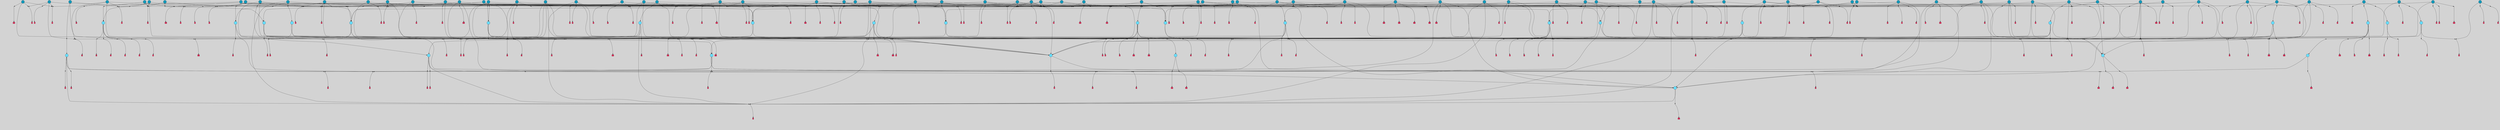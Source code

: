 // File exported with GEGELATI v1.3.1
// On the 2024-04-08 17:39:41
// With the File::TPGGraphDotExporter
digraph{
	graph[pad = "0.212, 0.055" bgcolor = lightgray]
	node[shape=circle style = filled label = ""]
		T3 [fillcolor="#66ddff"]
		T4 [fillcolor="#66ddff"]
		T7 [fillcolor="#66ddff"]
		T9 [fillcolor="#66ddff"]
		T11 [fillcolor="#66ddff"]
		T24 [fillcolor="#66ddff"]
		T27 [fillcolor="#66ddff"]
		T54 [fillcolor="#66ddff"]
		T59 [fillcolor="#66ddff"]
		T95 [fillcolor="#66ddff"]
		T96 [fillcolor="#66ddff"]
		T102 [fillcolor="#66ddff"]
		T111 [fillcolor="#66ddff"]
		T129 [fillcolor="#66ddff"]
		T131 [fillcolor="#66ddff"]
		T159 [fillcolor="#1199bb"]
		T160 [fillcolor="#66ddff"]
		T176 [fillcolor="#1199bb"]
		T194 [fillcolor="#1199bb"]
		T195 [fillcolor="#66ddff"]
		T202 [fillcolor="#1199bb"]
		T210 [fillcolor="#1199bb"]
		T212 [fillcolor="#66ddff"]
		T25 [fillcolor="#1199bb"]
		T213 [fillcolor="#66ddff"]
		T214 [fillcolor="#1199bb"]
		T137 [fillcolor="#1199bb"]
		T224 [fillcolor="#1199bb"]
		T229 [fillcolor="#66ddff"]
		T230 [fillcolor="#1199bb"]
		T238 [fillcolor="#66ddff"]
		T240 [fillcolor="#66ddff"]
		T242 [fillcolor="#66ddff"]
		T245 [fillcolor="#1199bb"]
		T248 [fillcolor="#1199bb"]
		T256 [fillcolor="#1199bb"]
		T257 [fillcolor="#1199bb"]
		T259 [fillcolor="#1199bb"]
		T262 [fillcolor="#1199bb"]
		T264 [fillcolor="#1199bb"]
		T265 [fillcolor="#1199bb"]
		T271 [fillcolor="#1199bb"]
		T272 [fillcolor="#1199bb"]
		T273 [fillcolor="#1199bb"]
		T274 [fillcolor="#1199bb"]
		T275 [fillcolor="#1199bb"]
		T276 [fillcolor="#1199bb"]
		T278 [fillcolor="#1199bb"]
		T280 [fillcolor="#1199bb"]
		T284 [fillcolor="#1199bb"]
		T287 [fillcolor="#1199bb"]
		T292 [fillcolor="#1199bb"]
		T301 [fillcolor="#1199bb"]
		T306 [fillcolor="#1199bb"]
		T315 [fillcolor="#1199bb"]
		T317 [fillcolor="#1199bb"]
		T321 [fillcolor="#66ddff"]
		T322 [fillcolor="#66ddff"]
		T323 [fillcolor="#66ddff"]
		T324 [fillcolor="#1199bb"]
		T325 [fillcolor="#66ddff"]
		T326 [fillcolor="#66ddff"]
		T327 [fillcolor="#66ddff"]
		T328 [fillcolor="#1199bb"]
		T329 [fillcolor="#1199bb"]
		T330 [fillcolor="#1199bb"]
		T331 [fillcolor="#1199bb"]
		T332 [fillcolor="#1199bb"]
		T333 [fillcolor="#1199bb"]
		T334 [fillcolor="#1199bb"]
		T335 [fillcolor="#1199bb"]
		T337 [fillcolor="#1199bb"]
		T339 [fillcolor="#1199bb"]
		T341 [fillcolor="#1199bb"]
		T342 [fillcolor="#1199bb"]
		T344 [fillcolor="#1199bb"]
		T346 [fillcolor="#1199bb"]
		T347 [fillcolor="#1199bb"]
		T348 [fillcolor="#1199bb"]
		T349 [fillcolor="#1199bb"]
		T350 [fillcolor="#1199bb"]
		T351 [fillcolor="#1199bb"]
		T352 [fillcolor="#1199bb"]
		T353 [fillcolor="#1199bb"]
		T354 [fillcolor="#1199bb"]
		T355 [fillcolor="#1199bb"]
		T356 [fillcolor="#1199bb"]
		T357 [fillcolor="#1199bb"]
		T359 [fillcolor="#1199bb"]
		T41 [fillcolor="#1199bb"]
		T360 [fillcolor="#1199bb"]
		T361 [fillcolor="#1199bb"]
		T362 [fillcolor="#1199bb"]
		T363 [fillcolor="#1199bb"]
		T364 [fillcolor="#1199bb"]
		T366 [fillcolor="#1199bb"]
		T369 [fillcolor="#1199bb"]
		T370 [fillcolor="#1199bb"]
		T371 [fillcolor="#1199bb"]
		T372 [fillcolor="#1199bb"]
		T373 [fillcolor="#1199bb"]
		T374 [fillcolor="#1199bb"]
		T375 [fillcolor="#1199bb"]
		T376 [fillcolor="#1199bb"]
		T377 [fillcolor="#1199bb"]
		T378 [fillcolor="#1199bb"]
		T379 [fillcolor="#1199bb"]
		T380 [fillcolor="#1199bb"]
		T381 [fillcolor="#1199bb"]
		P2152 [fillcolor="#cccccc" shape=point] //6|
		I2152 [shape=box style=invis label="6|1&2|6#1|7&#92;n10|7&2|0#1|5&#92;n9|4&0|1#2|2&#92;n8|6&0|0#1|0&#92;n"]
		P2152 -> I2152[style=invis]
		A1782 [fillcolor="#ff3366" shape=box margin=0.03 width=0 height=0 label="3"]
		T3 -> P2152 -> A1782
		P2153 [fillcolor="#cccccc" shape=point] //3|
		I2153 [shape=box style=invis label="7|6&2|4#0|2&#92;n10|3&2|7#1|4&#92;n11|6&0|4#0|1&#92;n7|1&0|0#2|6&#92;n7|6&0|3#2|6&#92;n4|0&2|6#0|1&#92;n4|4&2|5#0|2&#92;n4|6&0|4#2|7&#92;n10|0&2|3#1|5&#92;n2|6&0|5#0|2&#92;n1|0&2|3#0|7&#92;n1|6&2|0#0|5&#92;n6|2&0|1#0|7&#92;n9|2&0|3#2|7&#92;n5|3&0|6#0|6&#92;n1|7&2|5#2|3&#92;n8|1&2|7#0|6&#92;n1|0&2|5#2|1&#92;n7|1&2|2#2|5&#92;n7|4&2|6#0|3&#92;n"]
		P2153 -> I2153[style=invis]
		A1783 [fillcolor="#ff3366" shape=box margin=0.03 width=0 height=0 label="4"]
		T3 -> P2153 -> A1783
		P2154 [fillcolor="#cccccc" shape=point] //7|
		I2154 [shape=box style=invis label="0|2&2|4#2|6&#92;n5|3&0|6#0|1&#92;n4|7&2|6#0|5&#92;n7|6&0|7#0|5&#92;n10|7&2|2#1|1&#92;n"]
		P2154 -> I2154[style=invis]
		A1784 [fillcolor="#ff3366" shape=box margin=0.03 width=0 height=0 label="4"]
		T4 -> P2154 -> A1784
		P2155 [fillcolor="#cccccc" shape=point] //0|
		I2155 [shape=box style=invis label="2|5&0|1#0|6&#92;n6|1&2|2#2|7&#92;n8|0&0|3#1|4&#92;n4|3&2|5#2|4&#92;n8|1&2|4#0|0&#92;n6|6&0|1#2|6&#92;n11|7&2|4#2|5&#92;n6|2&2|4#0|2&#92;n8|5&2|4#2|4&#92;n2|1&2|1#2|2&#92;n2|7&2|5#2|6&#92;n9|7&0|5#0|4&#92;n1|2&0|5#2|6&#92;n4|2&2|3#2|7&#92;n3|3&2|1#0|2&#92;n"]
		P2155 -> I2155[style=invis]
		A1785 [fillcolor="#ff3366" shape=box margin=0.03 width=0 height=0 label="5"]
		T4 -> P2155 -> A1785
		P2156 [fillcolor="#cccccc" shape=point] //-3|
		I2156 [shape=box style=invis label="1|6&2|7#0|7&#92;n10|2&0|7#1|3&#92;n9|6&2|7#2|2&#92;n5|3&0|7#0|7&#92;n1|6&2|3#0|0&#92;n2|3&2|3#2|2&#92;n5|1&2|6#0|6&#92;n"]
		P2156 -> I2156[style=invis]
		A1786 [fillcolor="#ff3366" shape=box margin=0.03 width=0 height=0 label="7"]
		T7 -> P2156 -> A1786
		P2157 [fillcolor="#cccccc" shape=point] //5|
		I2157 [shape=box style=invis label="0|5&2|3#0|1&#92;n0|6&2|1#2|4&#92;n6|2&2|6#0|7&#92;n7|4&0|3#0|1&#92;n5|4&0|7#1|6&#92;n9|1&0|5#2|2&#92;n6|3&2|3#1|7&#92;n11|7&2|4#1|6&#92;n2|5&0|1#0|0&#92;n4|7&0|0#0|2&#92;n6|2&0|6#0|0&#92;n2|1&2|6#2|4&#92;n10|0&2|0#1|0&#92;n6|6&2|4#0|6&#92;n"]
		P2157 -> I2157[style=invis]
		A1787 [fillcolor="#ff3366" shape=box margin=0.03 width=0 height=0 label="8"]
		T7 -> P2157 -> A1787
		P2158 [fillcolor="#cccccc" shape=point] //-6|
		I2158 [shape=box style=invis label="11|1&0|7#2|0&#92;n10|4&0|1#1|0&#92;n4|3&2|4#2|1&#92;n0|5&2|0#0|0&#92;n6|1&0|0#0|3&#92;n8|2&2|0#0|4&#92;n11|4&2|0#1|6&#92;n7|0&2|6#2|3&#92;n5|3&2|6#2|0&#92;n2|0&2|0#0|4&#92;n"]
		P2158 -> I2158[style=invis]
		A1788 [fillcolor="#ff3366" shape=box margin=0.03 width=0 height=0 label="9"]
		T9 -> P2158 -> A1788
		P2159 [fillcolor="#cccccc" shape=point] //2|
		I2159 [shape=box style=invis label="6|3&2|7#1|4&#92;n8|6&0|0#2|5&#92;n2|1&0|2#0|3&#92;n8|7&0|6#0|4&#92;n2|1&2|0#0|1&#92;n0|0&2|2#2|3&#92;n6|6&0|7#2|1&#92;n6|1&0|7#2|6&#92;n5|4&2|7#0|4&#92;n0|3&0|4#2|0&#92;n11|0&2|0#2|5&#92;n4|5&2|5#2|4&#92;n5|7&0|6#0|4&#92;n9|7&2|5#0|3&#92;n5|4&2|1#0|3&#92;n5|3&0|1#1|7&#92;n0|4&0|3#2|5&#92;n"]
		P2159 -> I2159[style=invis]
		A1789 [fillcolor="#ff3366" shape=box margin=0.03 width=0 height=0 label="10"]
		T9 -> P2159 -> A1789
		P2160 [fillcolor="#cccccc" shape=point] //6|
		I2160 [shape=box style=invis label="3|0&2|7#2|2&#92;n3|2&0|4#2|5&#92;n5|1&0|2#1|0&#92;n8|7&0|1#2|0&#92;n8|5&0|3#0|6&#92;n0|2&0|2#2|3&#92;n1|5&2|5#0|5&#92;n5|6&0|6#0|7&#92;n6|7&0|0#2|6&#92;n1|2&2|3#0|0&#92;n7|7&2|3#0|4&#92;n0|7&2|7#0|6&#92;n1|0&2|2#2|7&#92;n4|4&0|1#0|0&#92;n"]
		P2160 -> I2160[style=invis]
		A1790 [fillcolor="#ff3366" shape=box margin=0.03 width=0 height=0 label="11"]
		T11 -> P2160 -> A1790
		P2161 [fillcolor="#cccccc" shape=point] //-4|
		I2161 [shape=box style=invis label="4|1&0|4#2|6&#92;n1|2&2|2#2|0&#92;n1|2&2|0#0|6&#92;n8|4&2|3#2|5&#92;n5|5&2|1#1|0&#92;n"]
		P2161 -> I2161[style=invis]
		A1791 [fillcolor="#ff3366" shape=box margin=0.03 width=0 height=0 label="12"]
		T11 -> P2161 -> A1791
		P2162 [fillcolor="#cccccc" shape=point] //-3|
		I2162 [shape=box style=invis label="8|1&2|3#0|5&#92;n0|6&0|5#0|5&#92;n3|7&2|1#0|6&#92;n3|5&0|1#0|0&#92;n9|5&2|0#0|4&#92;n3|5&0|2#0|3&#92;n10|6&2|4#1|0&#92;n9|4&2|7#2|6&#92;n1|7&2|5#2|2&#92;n"]
		P2162 -> I2162[style=invis]
		A1792 [fillcolor="#ff3366" shape=box margin=0.03 width=0 height=0 label="5"]
		T4 -> P2162 -> A1792
		P2163 [fillcolor="#cccccc" shape=point] //1|
		I2163 [shape=box style=invis label="5|1&0|6#2|7&#92;n2|4&0|4#2|2&#92;n0|6&0|5#0|4&#92;n10|6&2|5#1|6&#92;n9|3&0|1#1|7&#92;n10|3&2|2#1|0&#92;n5|0&0|0#2|1&#92;n11|3&2|3#1|5&#92;n10|3&0|1#1|0&#92;n2|4&0|1#0|1&#92;n0|2&0|3#2|4&#92;n9|2&2|1#2|5&#92;n11|7&2|6#2|6&#92;n"]
		P2163 -> I2163[style=invis]
		T24 -> P2163 -> T7
		P2164 [fillcolor="#cccccc" shape=point] //5|
		I2164 [shape=box style=invis label="3|0&2|0#0|1&#92;n3|0&0|7#0|1&#92;n5|3&0|2#2|6&#92;n4|4&2|4#2|6&#92;n11|2&0|7#1|6&#92;n2|7&2|2#2|5&#92;n9|3&2|6#2|7&#92;n7|7&0|0#0|4&#92;n6|1&2|4#2|3&#92;n5|4&2|0#1|6&#92;n1|3&0|7#0|4&#92;n"]
		P2164 -> I2164[style=invis]
		A1793 [fillcolor="#ff3366" shape=box margin=0.03 width=0 height=0 label="7"]
		T24 -> P2164 -> A1793
		P2165 [fillcolor="#cccccc" shape=point] //-2|
		I2165 [shape=box style=invis label="4|1&0|4#0|3&#92;n4|2&0|5#2|0&#92;n5|5&2|6#0|5&#92;n1|4&0|1#0|2&#92;n6|3&2|7#1|5&#92;n0|4&2|0#0|3&#92;n8|5&2|5#1|2&#92;n10|7&2|7#1|1&#92;n3|4&0|0#2|1&#92;n3|6&2|5#2|5&#92;n8|3&0|1#0|7&#92;n10|0&2|7#1|3&#92;n4|1&2|4#0|1&#92;n9|3&2|0#0|4&#92;n3|6&2|0#0|4&#92;n1|2&0|6#2|1&#92;n4|0&2|1#2|2&#92;n"]
		P2165 -> I2165[style=invis]
		A1794 [fillcolor="#ff3366" shape=box margin=0.03 width=0 height=0 label="14"]
		T24 -> P2165 -> A1794
		P2166 [fillcolor="#cccccc" shape=point] //2|
		I2166 [shape=box style=invis label="9|1&2|3#0|1&#92;n5|2&2|0#2|4&#92;n3|6&2|5#2|7&#92;n7|0&2|5#0|4&#92;n1|2&0|3#0|5&#92;n7|3&2|7#0|0&#92;n"]
		P2166 -> I2166[style=invis]
		A1795 [fillcolor="#ff3366" shape=box margin=0.03 width=0 height=0 label="2"]
		T27 -> P2166 -> A1795
		P2167 [fillcolor="#cccccc" shape=point] //-6|
		I2167 [shape=box style=invis label="7|5&0|4#0|4&#92;n11|0&2|5#2|1&#92;n"]
		P2167 -> I2167[style=invis]
		A1796 [fillcolor="#ff3366" shape=box margin=0.03 width=0 height=0 label="3"]
		T27 -> P2167 -> A1796
		T27 -> P2153
		T27 -> P2155
		P2168 [fillcolor="#cccccc" shape=point] //0|
		I2168 [shape=box style=invis label="4|0&0|3#2|7&#92;n10|2&0|3#1|7&#92;n3|5&0|2#0|3&#92;n4|5&0|0#2|1&#92;n10|7&2|0#1|2&#92;n5|3&2|3#1|6&#92;n9|5&2|0#0|4&#92;n5|4&2|7#0|2&#92;n10|3&2|7#1|4&#92;n7|2&0|1#2|6&#92;n8|6&0|5#0|5&#92;n8|7&2|3#0|5&#92;n2|6&2|4#0|0&#92;n"]
		P2168 -> I2168[style=invis]
		A1797 [fillcolor="#ff3366" shape=box margin=0.03 width=0 height=0 label="5"]
		T27 -> P2168 -> A1797
		P2169 [fillcolor="#cccccc" shape=point] //8|
		I2169 [shape=box style=invis label="9|0&0|1#2|0&#92;n10|1&2|5#1|4&#92;n8|2&2|6#0|4&#92;n2|4&2|5#2|3&#92;n4|2&2|2#0|2&#92;n7|5&0|2#0|0&#92;n8|2&2|1#1|3&#92;n8|7&0|7#2|1&#92;n1|1&0|0#0|7&#92;n5|6&2|5#1|0&#92;n6|6&2|5#0|0&#92;n11|4&0|3#2|6&#92;n4|2&2|4#0|7&#92;n5|6&0|1#2|0&#92;n11|3&0|2#0|7&#92;n"]
		P2169 -> I2169[style=invis]
		A1798 [fillcolor="#ff3366" shape=box margin=0.03 width=0 height=0 label="6"]
		T54 -> P2169 -> A1798
		T54 -> P2164
		P2170 [fillcolor="#cccccc" shape=point] //-10|
		I2170 [shape=box style=invis label="3|6&0|0#0|4&#92;n4|1&2|4#0|1&#92;n5|1&0|1#0|4&#92;n5|5&2|6#0|5&#92;n6|5&0|6#0|3&#92;n11|1&2|0#0|1&#92;n0|7&2|0#0|3&#92;n1|2&0|6#0|1&#92;n8|0&0|4#2|0&#92;n0|4&0|7#2|7&#92;n7|0&2|7#1|3&#92;n3|1&0|5#2|5&#92;n5|1&0|4#0|3&#92;n2|2&0|2#0|0&#92;n8|3&0|1#0|7&#92;n3|0&0|3#0|5&#92;n7|2&0|5#2|0&#92;n6|3&2|7#1|5&#92;n4|7&2|7#2|1&#92;n"]
		P2170 -> I2170[style=invis]
		A1799 [fillcolor="#ff3366" shape=box margin=0.03 width=0 height=0 label="14"]
		T54 -> P2170 -> A1799
		T54 -> P2157
		P2171 [fillcolor="#cccccc" shape=point] //8|
		I2171 [shape=box style=invis label="9|0&0|1#2|0&#92;n10|1&2|5#1|4&#92;n8|2&2|6#0|4&#92;n4|5&0|3#0|1&#92;n2|4&2|5#2|3&#92;n4|2&2|2#0|2&#92;n7|5&0|2#0|0&#92;n8|2&2|1#1|3&#92;n8|7&0|7#2|1&#92;n1|1&0|0#0|7&#92;n5|6&2|5#1|0&#92;n6|3&2|5#0|0&#92;n11|4&0|3#2|6&#92;n1|2&2|4#0|7&#92;n5|6&0|1#2|0&#92;n11|3&0|2#0|7&#92;n"]
		P2171 -> I2171[style=invis]
		A1800 [fillcolor="#ff3366" shape=box margin=0.03 width=0 height=0 label="6"]
		T59 -> P2171 -> A1800
		T59 -> P2164
		T59 -> P2158
		T59 -> P2164
		P2172 [fillcolor="#cccccc" shape=point] //4|
		I2172 [shape=box style=invis label="4|3&0|6#0|3&#92;n5|7&2|3#2|2&#92;n5|6&0|7#1|2&#92;n1|4&2|6#0|3&#92;n8|4&2|1#2|5&#92;n9|5&2|4#1|4&#92;n2|4&0|5#0|7&#92;n10|0&0|6#1|3&#92;n3|0&0|6#0|2&#92;n2|7&2|7#2|6&#92;n5|2&0|5#1|5&#92;n10|4&2|5#1|7&#92;n4|0&0|4#2|4&#92;n11|1&0|4#2|6&#92;n10|6&2|0#1|4&#92;n9|7&0|3#1|4&#92;n4|5&2|7#0|6&#92;n11|5&2|6#2|3&#92;n0|3&0|5#0|1&#92;n"]
		P2172 -> I2172[style=invis]
		A1801 [fillcolor="#ff3366" shape=box margin=0.03 width=0 height=0 label="13"]
		T95 -> P2172 -> A1801
		P2173 [fillcolor="#cccccc" shape=point] //8|
		I2173 [shape=box style=invis label="9|7&0|5#2|5&#92;n3|3&2|3#0|2&#92;n9|5&2|2#1|0&#92;n2|3&0|6#0|3&#92;n4|4&2|5#2|7&#92;n11|3&2|0#1|5&#92;n6|6&2|1#2|2&#92;n4|6&0|1#2|2&#92;n2|5&2|7#2|2&#92;n7|7&2|2#2|3&#92;n6|5&0|3#2|6&#92;n6|7&0|6#0|2&#92;n"]
		P2173 -> I2173[style=invis]
		A1802 [fillcolor="#ff3366" shape=box margin=0.03 width=0 height=0 label="14"]
		T95 -> P2173 -> A1802
		P2174 [fillcolor="#cccccc" shape=point] //2|
		I2174 [shape=box style=invis label="4|1&0|4#2|6&#92;n5|5&2|1#1|0&#92;n1|0&2|0#0|6&#92;n8|4&2|3#2|5&#92;n"]
		P2174 -> I2174[style=invis]
		T95 -> P2174 -> T11
		P2175 [fillcolor="#cccccc" shape=point] //-9|
		I2175 [shape=box style=invis label="2|0&2|0#2|1&#92;n4|4&2|4#2|6&#92;n9|1&0|3#1|7&#92;n5|3&0|2#2|6&#92;n2|7&2|2#2|5&#92;n5|4&2|0#1|6&#92;n3|0&0|7#0|1&#92;n1|3&0|7#0|4&#92;n11|6&2|2#0|7&#92;n7|7&0|0#0|4&#92;n11|0&0|7#1|6&#92;n9|3&2|6#2|7&#92;n"]
		P2175 -> I2175[style=invis]
		A1803 [fillcolor="#ff3366" shape=box margin=0.03 width=0 height=0 label="7"]
		T95 -> P2175 -> A1803
		P2176 [fillcolor="#cccccc" shape=point] //-8|
		I2176 [shape=box style=invis label="7|5&0|4#2|4&#92;n"]
		P2176 -> I2176[style=invis]
		A1804 [fillcolor="#ff3366" shape=box margin=0.03 width=0 height=0 label="3"]
		T95 -> P2176 -> A1804
		P2177 [fillcolor="#cccccc" shape=point] //6|
		I2177 [shape=box style=invis label="0|5&2|3#0|1&#92;n0|6&2|1#2|4&#92;n9|1&0|5#2|2&#92;n7|4&0|3#0|1&#92;n5|4&0|7#1|6&#92;n2|5&0|1#0|0&#92;n6|3&2|3#1|7&#92;n11|7&2|4#1|6&#92;n6|2&2|6#0|1&#92;n4|7&0|0#0|2&#92;n6|2&0|6#0|0&#92;n9|1&2|6#2|4&#92;n10|0&2|0#1|0&#92;n6|6&2|4#0|6&#92;n"]
		P2177 -> I2177[style=invis]
		A1805 [fillcolor="#ff3366" shape=box margin=0.03 width=0 height=0 label="8"]
		T96 -> P2177 -> A1805
		P2178 [fillcolor="#cccccc" shape=point] //5|
		I2178 [shape=box style=invis label="10|4&0|1#1|0&#92;n4|3&2|4#2|1&#92;n2|0&2|0#0|4&#92;n6|1&0|0#0|3&#92;n8|2&2|0#0|4&#92;n0|0&0|0#0|0&#92;n11|4&2|0#1|6&#92;n7|0&2|6#2|3&#92;n5|3&2|6#2|0&#92;n0|0&2|0#0|0&#92;n"]
		P2178 -> I2178[style=invis]
		A1806 [fillcolor="#ff3366" shape=box margin=0.03 width=0 height=0 label="9"]
		T96 -> P2178 -> A1806
		T96 -> P2152
		P2179 [fillcolor="#cccccc" shape=point] //1|
		I2179 [shape=box style=invis label="5|4&0|7#1|6&#92;n0|6&2|1#2|4&#92;n7|4&0|3#0|1&#92;n0|5&2|3#0|1&#92;n9|1&0|5#2|2&#92;n6|3&2|3#1|7&#92;n11|7&2|4#1|6&#92;n2|5&0|1#0|0&#92;n7|5&2|3#1|1&#92;n4|7&0|0#0|2&#92;n6|2&0|6#0|0&#92;n2|1&2|6#2|4&#92;n10|0&2|7#1|0&#92;n6|6&2|4#0|6&#92;n"]
		P2179 -> I2179[style=invis]
		A1807 [fillcolor="#ff3366" shape=box margin=0.03 width=0 height=0 label="8"]
		T96 -> P2179 -> A1807
		T96 -> P2162
		P2180 [fillcolor="#cccccc" shape=point] //7|
		I2180 [shape=box style=invis label="3|3&2|7#0|4&#92;n4|3&2|6#0|3&#92;n8|4&0|6#1|2&#92;n5|6&2|3#0|4&#92;n0|7&2|1#0|5&#92;n8|7&2|2#2|5&#92;n9|1&0|0#1|0&#92;n10|1&2|1#1|4&#92;n10|5&0|6#1|7&#92;n5|2&2|3#0|4&#92;n2|0&2|6#2|7&#92;n1|7&0|1#0|7&#92;n"]
		P2180 -> I2180[style=invis]
		A1808 [fillcolor="#ff3366" shape=box margin=0.03 width=0 height=0 label="2"]
		T102 -> P2180 -> A1808
		T102 -> P2176
		P2181 [fillcolor="#cccccc" shape=point] //8|
		I2181 [shape=box style=invis label="7|0&0|2#1|4&#92;n8|1&2|3#0|5&#92;n0|6&0|5#0|5&#92;n3|7&2|1#0|6&#92;n9|4&2|7#1|6&#92;n1|7&2|5#2|2&#92;n8|5&2|0#0|3&#92;n0|2&0|2#0|0&#92;n3|5&0|2#0|3&#92;n"]
		P2181 -> I2181[style=invis]
		A1809 [fillcolor="#ff3366" shape=box margin=0.03 width=0 height=0 label="5"]
		T102 -> P2181 -> A1809
		P2182 [fillcolor="#cccccc" shape=point] //-5|
		I2182 [shape=box style=invis label="0|0&2|3#0|2&#92;n10|5&0|6#1|3&#92;n7|3&0|6#2|3&#92;n3|4&0|6#0|6&#92;n10|5&0|2#1|1&#92;n5|0&0|1#0|3&#92;n6|6&2|5#1|5&#92;n7|4&0|2#1|7&#92;n5|7&0|1#2|5&#92;n1|5&0|0#0|3&#92;n7|5&2|1#2|6&#92;n9|0&0|2#0|0&#92;n4|0&2|4#0|0&#92;n4|6&0|0#2|3&#92;n3|1&0|6#2|5&#92;n7|7&2|1#2|3&#92;n9|4&2|2#0|6&#92;n"]
		P2182 -> I2182[style=invis]
		T111 -> P2182 -> T9
		P2183 [fillcolor="#cccccc" shape=point] //7|
		I2183 [shape=box style=invis label="7|4&2|1#2|0&#92;n4|1&2|4#2|3&#92;n5|0&2|0#2|2&#92;n6|1&2|4#2|6&#92;n"]
		P2183 -> I2183[style=invis]
		A1810 [fillcolor="#ff3366" shape=box margin=0.03 width=0 height=0 label="9"]
		T111 -> P2183 -> A1810
		P2184 [fillcolor="#cccccc" shape=point] //2|
		I2184 [shape=box style=invis label="3|0&2|0#0|1&#92;n11|2&0|7#1|6&#92;n8|7&2|4#0|5&#92;n5|3&0|2#2|6&#92;n4|4&2|4#2|6&#92;n3|0&0|7#0|1&#92;n2|7&2|2#2|5&#92;n9|3&2|6#2|7&#92;n7|7&0|0#0|4&#92;n6|1&2|4#1|3&#92;n5|4&2|0#1|6&#92;n1|3&0|7#0|4&#92;n"]
		P2184 -> I2184[style=invis]
		A1811 [fillcolor="#ff3366" shape=box margin=0.03 width=0 height=0 label="7"]
		T111 -> P2184 -> A1811
		T111 -> P2158
		T129 -> P2169
		T129 -> P2164
		P2185 [fillcolor="#cccccc" shape=point] //10|
		I2185 [shape=box style=invis label="4|5&2|7#2|1&#92;n1|7&2|3#0|6&#92;n3|5&2|2#0|3&#92;n10|3&0|7#1|4&#92;n7|1&0|4#2|6&#92;n10|2&0|3#1|7&#92;n9|5&2|0#0|4&#92;n4|0&0|3#2|7&#92;n11|4&2|6#1|2&#92;n5|4&2|7#0|2&#92;n2|6&2|4#0|0&#92;n6|5&0|7#2|1&#92;n5|3&2|3#1|6&#92;n10|7&2|0#1|2&#92;n"]
		P2185 -> I2185[style=invis]
		A1812 [fillcolor="#ff3366" shape=box margin=0.03 width=0 height=0 label="5"]
		T129 -> P2185 -> A1812
		P2186 [fillcolor="#cccccc" shape=point] //5|
		I2186 [shape=box style=invis label="9|4&2|3#1|3&#92;n0|4&2|4#0|5&#92;n6|1&2|6#2|5&#92;n4|0&0|5#2|0&#92;n"]
		P2186 -> I2186[style=invis]
		A1813 [fillcolor="#ff3366" shape=box margin=0.03 width=0 height=0 label="7"]
		T129 -> P2186 -> A1813
		P2187 [fillcolor="#cccccc" shape=point] //6|
		I2187 [shape=box style=invis label="9|4&2|7#0|6&#92;n8|4&0|1#1|0&#92;n1|3&0|0#2|1&#92;n2|4&0|6#2|2&#92;n5|1&2|5#0|7&#92;n3|0&0|3#2|6&#92;n2|2&2|6#0|2&#92;n8|4&0|4#2|2&#92;n5|1&2|4#0|3&#92;n9|4&0|6#0|6&#92;n5|0&2|2#1|5&#92;n11|7&0|0#1|1&#92;n0|4&0|3#0|3&#92;n7|7&2|4#2|5&#92;n1|5&0|1#2|1&#92;n"]
		P2187 -> I2187[style=invis]
		A1814 [fillcolor="#ff3366" shape=box margin=0.03 width=0 height=0 label="1"]
		T129 -> P2187 -> A1814
		P2188 [fillcolor="#cccccc" shape=point] //6|
		I2188 [shape=box style=invis label="10|4&2|6#1|2&#92;n8|4&0|1#1|0&#92;n0|4&2|6#0|0&#92;n8|4&2|5#2|1&#92;n7|5&2|5#1|0&#92;n3|6&0|6#2|2&#92;n1|7&0|7#0|5&#92;n2|0&0|7#2|4&#92;n2|6&2|2#0|0&#92;n0|7&2|7#0|7&#92;n11|6&0|4#2|2&#92;n5|5&0|0#0|1&#92;n10|1&0|0#1|0&#92;n7|3&0|1#2|5&#92;n9|2&2|7#1|5&#92;n9|4&2|6#2|7&#92;n1|6&2|4#2|2&#92;n3|3&2|2#0|7&#92;n1|6&2|0#0|0&#92;n6|4&2|6#1|0&#92;n"]
		P2188 -> I2188[style=invis]
		A1815 [fillcolor="#ff3366" shape=box margin=0.03 width=0 height=0 label="1"]
		T131 -> P2188 -> A1815
		P2189 [fillcolor="#cccccc" shape=point] //9|
		I2189 [shape=box style=invis label="11|0&2|0#1|1&#92;n3|6&0|6#0|0&#92;n1|4&0|0#2|4&#92;n7|5&2|2#1|3&#92;n11|7&2|6#1|7&#92;n5|2&0|6#1|5&#92;n9|5&0|6#0|3&#92;n2|2&2|7#0|5&#92;n9|3&2|2#2|0&#92;n11|0&2|7#0|1&#92;n1|1&2|0#0|1&#92;n6|6&0|6#1|2&#92;n9|7&0|1#0|3&#92;n2|0&2|4#2|5&#92;n2|4&2|2#0|0&#92;n6|1&2|1#1|7&#92;n10|7&2|5#1|6&#92;n11|5&2|7#2|4&#92;n"]
		P2189 -> I2189[style=invis]
		A1816 [fillcolor="#ff3366" shape=box margin=0.03 width=0 height=0 label="1"]
		T131 -> P2189 -> A1816
		T131 -> P2167
		P2190 [fillcolor="#cccccc" shape=point] //5|
		I2190 [shape=box style=invis label="3|0&0|0#0|1&#92;n5|6&0|4#0|3&#92;n4|4&2|4#2|6&#92;n11|2&0|7#1|6&#92;n2|7&2|2#2|5&#92;n9|3&2|6#2|7&#92;n7|7&0|0#0|4&#92;n6|1&2|4#2|3&#92;n5|4&2|0#1|6&#92;n5|3&0|2#2|6&#92;n1|3&0|7#0|4&#92;n"]
		P2190 -> I2190[style=invis]
		A1817 [fillcolor="#ff3366" shape=box margin=0.03 width=0 height=0 label="7"]
		T131 -> P2190 -> A1817
		T131 -> P2186
		P2191 [fillcolor="#cccccc" shape=point] //7|
		I2191 [shape=box style=invis label="7|0&2|1#2|0&#92;n9|7&2|1#1|7&#92;n8|2&0|1#1|0&#92;n6|6&0|2#1|1&#92;n2|2&0|5#0|0&#92;n5|7&0|0#2|1&#92;n5|1&2|5#1|5&#92;n4|7&2|4#2|3&#92;n10|5&2|2#1|5&#92;n1|3&2|2#2|0&#92;n10|2&2|6#1|5&#92;n"]
		P2191 -> I2191[style=invis]
		A1818 [fillcolor="#ff3366" shape=box margin=0.03 width=0 height=0 label="1"]
		T159 -> P2191 -> A1818
		P2192 [fillcolor="#cccccc" shape=point] //7|
		I2192 [shape=box style=invis label="7|4&2|7#0|4&#92;n4|6&0|1#2|5&#92;n2|1&2|3#0|0&#92;n4|3&2|0#0|1&#92;n0|0&2|7#2|7&#92;n7|7&0|5#2|3&#92;n5|0&2|1#2|2&#92;n10|0&0|4#1|2&#92;n4|4&0|7#0|0&#92;n6|7&0|2#0|1&#92;n1|4&2|5#0|4&#92;n"]
		P2192 -> I2192[style=invis]
		A1819 [fillcolor="#ff3366" shape=box margin=0.03 width=0 height=0 label="0"]
		T159 -> P2192 -> A1819
		P2193 [fillcolor="#cccccc" shape=point] //5|
		I2193 [shape=box style=invis label="0|5&2|3#0|1&#92;n0|6&2|1#2|4&#92;n6|2&2|6#0|7&#92;n9|0&2|7#1|1&#92;n7|4&0|3#0|1&#92;n11|7&2|4#1|6&#92;n9|1&0|5#2|2&#92;n5|4&0|7#1|6&#92;n2|5&0|1#0|0&#92;n4|7&0|0#0|2&#92;n6|2&0|6#0|0&#92;n2|1&2|6#2|4&#92;n10|0&0|0#1|0&#92;n6|6&2|4#0|6&#92;n"]
		P2193 -> I2193[style=invis]
		T159 -> P2193 -> T129
		T160 -> P2172
		T160 -> P2175
		P2194 [fillcolor="#cccccc" shape=point] //5|
		I2194 [shape=box style=invis label="6|0&2|7#2|7&#92;n3|6&2|6#2|6&#92;n6|3&0|5#1|2&#92;n"]
		P2194 -> I2194[style=invis]
		A1820 [fillcolor="#ff3366" shape=box margin=0.03 width=0 height=0 label="3"]
		T160 -> P2194 -> A1820
		P2195 [fillcolor="#cccccc" shape=point] //-2|
		I2195 [shape=box style=invis label="11|7&2|0#1|7&#92;n4|3&0|1#2|5&#92;n0|4&2|4#2|7&#92;n1|6&0|0#0|4&#92;n4|0&0|0#0|5&#92;n0|6&2|3#2|0&#92;n9|6&2|5#1|3&#92;n0|7&2|1#2|5&#92;n4|4&0|5#0|1&#92;n10|4&0|0#1|0&#92;n"]
		P2195 -> I2195[style=invis]
		A1821 [fillcolor="#ff3366" shape=box margin=0.03 width=0 height=0 label="12"]
		T160 -> P2195 -> A1821
		T160 -> P2164
		P2196 [fillcolor="#cccccc" shape=point] //3|
		I2196 [shape=box style=invis label="4|7&0|7#2|7&#92;n11|5&2|6#0|2&#92;n5|5&2|6#2|0&#92;n3|2&0|6#0|3&#92;n10|2&2|5#1|5&#92;n9|4&2|3#1|5&#92;n2|5&2|7#2|4&#92;n11|3&2|5#1|0&#92;n7|0&0|7#2|1&#92;n1|2&0|5#0|1&#92;n"]
		P2196 -> I2196[style=invis]
		A1822 [fillcolor="#ff3366" shape=box margin=0.03 width=0 height=0 label="5"]
		T176 -> P2196 -> A1822
		P2197 [fillcolor="#cccccc" shape=point] //2|
		I2197 [shape=box style=invis label="7|1&0|6#0|1&#92;n5|2&2|5#1|6&#92;n10|1&2|1#1|1&#92;n4|7&0|4#2|2&#92;n11|7&0|4#2|7&#92;n5|0&0|5#1|7&#92;n8|2&0|5#2|4&#92;n10|0&2|6#1|6&#92;n5|1&0|1#2|3&#92;n1|6&2|0#0|1&#92;n9|6&2|2#1|4&#92;n3|4&2|3#0|0&#92;n10|1&0|1#1|0&#92;n2|2&0|1#2|1&#92;n3|1&2|7#0|3&#92;n"]
		P2197 -> I2197[style=invis]
		A1823 [fillcolor="#ff3366" shape=box margin=0.03 width=0 height=0 label="10"]
		T176 -> P2197 -> A1823
		P2198 [fillcolor="#cccccc" shape=point] //-1|
		I2198 [shape=box style=invis label="1|7&2|1#0|6&#92;n8|1&2|3#0|5&#92;n10|6&2|7#1|0&#92;n1|7&2|5#0|2&#92;n0|3&0|3#2|2&#92;n3|5&0|1#0|0&#92;n3|5&0|2#0|3&#92;n1|5&2|0#0|4&#92;n5|7&2|2#2|5&#92;n4|0&2|3#0|3&#92;n"]
		P2198 -> I2198[style=invis]
		T176 -> P2198 -> T3
		P2199 [fillcolor="#cccccc" shape=point] //-3|
		I2199 [shape=box style=invis label="6|3&2|4#1|4&#92;n5|3&0|1#1|7&#92;n2|1&0|2#2|3&#92;n8|7&0|6#0|4&#92;n2|1&2|0#0|1&#92;n0|0&2|2#2|3&#92;n6|1&0|7#2|6&#92;n5|7&0|2#0|4&#92;n0|3&0|4#2|0&#92;n11|0&2|0#2|5&#92;n6|0&2|0#1|4&#92;n8|6&0|2#2|5&#92;n5|4&2|1#0|3&#92;n9|7&2|5#0|3&#92;n5|4&2|7#0|4&#92;n"]
		P2199 -> I2199[style=invis]
		A1824 [fillcolor="#ff3366" shape=box margin=0.03 width=0 height=0 label="10"]
		T176 -> P2199 -> A1824
		P2200 [fillcolor="#cccccc" shape=point] //4|
		I2200 [shape=box style=invis label="7|1&0|6#0|1&#92;n5|2&2|5#1|6&#92;n10|1&2|1#1|1&#92;n9|6&2|2#1|4&#92;n4|7&0|4#2|2&#92;n9|6&0|4#1|1&#92;n10|0&2|6#1|6&#92;n5|1&0|1#2|3&#92;n1|6&2|0#0|1&#92;n8|2&0|5#2|4&#92;n3|4&2|3#0|0&#92;n10|1&0|5#1|0&#92;n2|2&0|1#2|1&#92;n3|1&2|7#0|3&#92;n"]
		P2200 -> I2200[style=invis]
		A1825 [fillcolor="#ff3366" shape=box margin=0.03 width=0 height=0 label="10"]
		T176 -> P2200 -> A1825
		P2201 [fillcolor="#cccccc" shape=point] //-2|
		I2201 [shape=box style=invis label="1|0&0|3#0|3&#92;n2|7&0|4#0|4&#92;n11|6&2|1#1|4&#92;n6|1&2|5#0|0&#92;n2|0&2|0#0|6&#92;n1|3&2|1#0|4&#92;n"]
		P2201 -> I2201[style=invis]
		A1826 [fillcolor="#ff3366" shape=box margin=0.03 width=0 height=0 label="2"]
		T194 -> P2201 -> A1826
		P2202 [fillcolor="#cccccc" shape=point] //3|
		I2202 [shape=box style=invis label="5|4&2|7#0|4&#92;n0|4&0|3#2|5&#92;n8|6&0|0#2|5&#92;n2|1&0|2#0|3&#92;n9|7&0|6#0|4&#92;n0|0&2|2#2|3&#92;n6|6&0|7#2|1&#92;n6|1&0|7#2|6&#92;n0|3&0|4#2|0&#92;n11|0&2|0#2|5&#92;n4|5&2|5#2|4&#92;n5|3&0|1#1|7&#92;n9|7&2|2#0|3&#92;n5|4&2|1#0|3&#92;n5|0&0|6#0|4&#92;n0|0&0|1#2|0&#92;n"]
		P2202 -> I2202[style=invis]
		A1827 [fillcolor="#ff3366" shape=box margin=0.03 width=0 height=0 label="10"]
		T194 -> P2202 -> A1827
		T194 -> P2198
		P2203 [fillcolor="#cccccc" shape=point] //10|
		I2203 [shape=box style=invis label="6|1&2|4#2|3&#92;n3|0&0|7#0|1&#92;n5|3&0|2#2|6&#92;n4|4&0|4#2|6&#92;n5|4&2|0#1|6&#92;n10|5&0|6#1|5&#92;n2|5&2|1#2|2&#92;n1|3&0|7#0|4&#92;n3|0&2|0#0|1&#92;n11|2&0|5#1|6&#92;n9|3&2|6#2|7&#92;n7|7&0|0#0|4&#92;n"]
		P2203 -> I2203[style=invis]
		A1828 [fillcolor="#ff3366" shape=box margin=0.03 width=0 height=0 label="7"]
		T194 -> P2203 -> A1828
		P2204 [fillcolor="#cccccc" shape=point] //5|
		I2204 [shape=box style=invis label="3|0&2|0#2|1&#92;n3|0&0|7#0|1&#92;n5|3&0|2#2|6&#92;n4|4&2|4#2|6&#92;n5|4&2|0#1|6&#92;n2|7&2|2#2|5&#92;n1|3&0|7#0|4&#92;n11|6&2|2#0|7&#92;n7|7&0|0#0|4&#92;n6|1&2|4#2|3&#92;n11|0&0|7#1|6&#92;n9|3&2|6#2|7&#92;n"]
		P2204 -> I2204[style=invis]
		A1829 [fillcolor="#ff3366" shape=box margin=0.03 width=0 height=0 label="7"]
		T195 -> P2204 -> A1829
		P2205 [fillcolor="#cccccc" shape=point] //4|
		I2205 [shape=box style=invis label="7|1&0|6#0|1&#92;n6|7&2|7#1|7&#92;n10|1&2|1#1|1&#92;n9|6&2|2#1|4&#92;n4|7&0|4#2|2&#92;n9|6&0|5#1|1&#92;n10|0&2|6#1|6&#92;n5|1&0|1#2|3&#92;n10|1&0|5#1|0&#92;n3|4&2|3#0|0&#92;n8|2&0|5#2|4&#92;n1|6&2|0#0|0&#92;n2|3&0|1#2|6&#92;n5|2&2|2#1|6&#92;n2|2&0|1#2|1&#92;n3|1&2|7#0|3&#92;n6|7&2|3#0|4&#92;n"]
		P2205 -> I2205[style=invis]
		A1830 [fillcolor="#ff3366" shape=box margin=0.03 width=0 height=0 label="10"]
		T195 -> P2205 -> A1830
		P2206 [fillcolor="#cccccc" shape=point] //-4|
		I2206 [shape=box style=invis label="0|4&0|0#2|7&#92;n8|5&2|4#2|4&#92;n4|3&2|5#2|4&#92;n11|7&2|2#2|5&#92;n6|5&2|2#2|7&#92;n3|2&0|7#0|7&#92;n3|3&2|1#0|3&#92;n2|6&0|3#2|5&#92;n0|1&2|6#2|2&#92;n8|2&0|0#1|6&#92;n0|7&0|5#0|4&#92;n9|5&0|3#2|7&#92;n2|7&2|5#2|6&#92;n9|0&2|0#0|1&#92;n1|2&2|4#0|2&#92;n"]
		P2206 -> I2206[style=invis]
		T195 -> P2206 -> T27
		T195 -> P2192
		P2207 [fillcolor="#cccccc" shape=point] //9|
		I2207 [shape=box style=invis label="4|3&2|0#0|1&#92;n4|6&0|1#2|5&#92;n2|1&2|3#0|0&#92;n7|4&2|7#0|4&#92;n0|0&2|7#2|7&#92;n11|7&0|5#2|3&#92;n5|0&2|1#2|2&#92;n10|0&0|4#1|2&#92;n4|4&0|7#0|0&#92;n6|7&0|2#0|1&#92;n1|4&2|5#0|4&#92;n"]
		P2207 -> I2207[style=invis]
		A1831 [fillcolor="#ff3366" shape=box margin=0.03 width=0 height=0 label="0"]
		T202 -> P2207 -> A1831
		P2208 [fillcolor="#cccccc" shape=point] //4|
		I2208 [shape=box style=invis label="1|2&0|3#2|7&#92;n3|1&2|3#2|1&#92;n3|2&2|5#2|3&#92;n10|7&0|5#1|6&#92;n8|3&2|2#1|5&#92;n4|2&0|5#2|5&#92;n9|3&2|5#2|6&#92;n10|7&0|0#1|1&#92;n9|2&0|7#1|5&#92;n4|0&2|6#2|0&#92;n0|4&0|7#2|2&#92;n11|1&0|7#1|3&#92;n3|5&0|2#0|3&#92;n5|7&0|5#1|3&#92;n8|3&2|5#0|7&#92;n3|7&2|3#0|4&#92;n3|2&2|2#0|2&#92;n1|3&0|2#0|5&#92;n5|3&0|1#1|3&#92;n0|1&0|7#0|1&#92;n"]
		P2208 -> I2208[style=invis]
		A1832 [fillcolor="#ff3366" shape=box margin=0.03 width=0 height=0 label="11"]
		T202 -> P2208 -> A1832
		T202 -> P2163
		P2209 [fillcolor="#cccccc" shape=point] //3|
		I2209 [shape=box style=invis label="7|2&0|2#2|4&#92;n0|4&0|6#2|7&#92;n9|0&0|1#2|2&#92;n8|6&0|0#1|0&#92;n"]
		P2209 -> I2209[style=invis]
		A1833 [fillcolor="#ff3366" shape=box margin=0.03 width=0 height=0 label="3"]
		T202 -> P2209 -> A1833
		T210 -> P2192
		T210 -> P2164
		T210 -> P2188
		P2210 [fillcolor="#cccccc" shape=point] //2|
		I2210 [shape=box style=invis label="4|5&2|7#2|1&#92;n1|7&2|3#0|6&#92;n3|5&2|2#0|3&#92;n10|3&2|7#1|4&#92;n7|1&0|4#2|6&#92;n4|0&0|3#2|7&#92;n9|5&2|0#0|4&#92;n10|2&0|3#1|7&#92;n11|4&2|6#1|2&#92;n10|3&2|1#1|6&#92;n5|4&2|7#0|2&#92;n2|6&2|4#0|0&#92;n6|5&0|7#2|1&#92;n5|3&2|3#1|6&#92;n10|7&2|0#1|2&#92;n"]
		P2210 -> I2210[style=invis]
		A1834 [fillcolor="#ff3366" shape=box margin=0.03 width=0 height=0 label="5"]
		T210 -> P2210 -> A1834
		T210 -> P2189
		P2211 [fillcolor="#cccccc" shape=point] //6|
		I2211 [shape=box style=invis label="9|4&2|7#0|6&#92;n8|4&0|1#1|0&#92;n1|3&0|0#2|1&#92;n2|4&0|6#2|2&#92;n5|1&2|5#0|7&#92;n3|0&0|3#2|6&#92;n2|2&2|6#0|2&#92;n8|4&0|4#2|2&#92;n5|1&2|4#0|3&#92;n9|4&0|6#0|6&#92;n5|0&2|2#1|5&#92;n11|7&0|0#1|1&#92;n0|4&0|3#0|3&#92;n7|7&2|4#2|5&#92;n1|5&0|1#2|1&#92;n"]
		P2211 -> I2211[style=invis]
		A1835 [fillcolor="#ff3366" shape=box margin=0.03 width=0 height=0 label="1"]
		T212 -> P2211 -> A1835
		P2212 [fillcolor="#cccccc" shape=point] //5|
		I2212 [shape=box style=invis label="9|4&2|3#1|3&#92;n0|4&2|4#0|5&#92;n6|1&2|6#2|5&#92;n4|0&0|5#2|0&#92;n"]
		P2212 -> I2212[style=invis]
		A1836 [fillcolor="#ff3366" shape=box margin=0.03 width=0 height=0 label="7"]
		T212 -> P2212 -> A1836
		P2213 [fillcolor="#cccccc" shape=point] //5|
		I2213 [shape=box style=invis label="3|0&2|0#0|1&#92;n3|0&0|7#0|1&#92;n5|3&0|2#2|6&#92;n4|4&2|4#2|6&#92;n11|2&0|7#1|6&#92;n2|7&2|2#2|5&#92;n9|3&2|6#2|7&#92;n7|7&0|0#0|4&#92;n6|1&2|4#2|3&#92;n5|4&2|0#1|6&#92;n1|3&0|7#0|4&#92;n"]
		P2213 -> I2213[style=invis]
		A1837 [fillcolor="#ff3366" shape=box margin=0.03 width=0 height=0 label="7"]
		T212 -> P2213 -> A1837
		P2214 [fillcolor="#cccccc" shape=point] //8|
		I2214 [shape=box style=invis label="9|0&0|1#2|0&#92;n10|1&2|5#1|4&#92;n8|2&2|6#0|4&#92;n2|4&2|5#2|3&#92;n4|2&2|2#0|2&#92;n7|5&0|2#0|0&#92;n8|2&2|1#1|3&#92;n8|7&0|7#2|1&#92;n1|1&0|0#0|7&#92;n5|6&2|5#1|0&#92;n6|6&2|5#0|0&#92;n11|4&0|3#2|6&#92;n4|2&2|4#0|7&#92;n5|6&0|1#2|0&#92;n11|3&0|2#0|7&#92;n"]
		P2214 -> I2214[style=invis]
		A1838 [fillcolor="#ff3366" shape=box margin=0.03 width=0 height=0 label="6"]
		T212 -> P2214 -> A1838
		P2215 [fillcolor="#cccccc" shape=point] //5|
		I2215 [shape=box style=invis label="0|5&2|3#0|1&#92;n0|6&2|1#2|4&#92;n6|2&2|6#0|7&#92;n9|0&2|7#1|1&#92;n7|4&0|3#0|1&#92;n11|7&2|4#1|6&#92;n9|1&0|5#2|2&#92;n5|4&0|7#1|6&#92;n2|5&0|1#0|0&#92;n4|7&0|0#0|2&#92;n6|2&0|6#0|0&#92;n2|1&2|6#2|4&#92;n10|0&0|0#1|0&#92;n6|6&2|4#0|6&#92;n"]
		P2215 -> I2215[style=invis]
		T25 -> P2215 -> T212
		P2216 [fillcolor="#cccccc" shape=point] //10|
		I2216 [shape=box style=invis label="4|5&2|7#2|1&#92;n1|7&2|3#0|6&#92;n3|5&2|2#0|3&#92;n10|3&0|7#1|4&#92;n7|1&0|4#2|6&#92;n10|2&0|3#1|7&#92;n9|5&2|0#0|4&#92;n4|0&0|3#2|7&#92;n11|4&2|6#1|2&#92;n5|4&2|7#0|2&#92;n2|6&2|4#0|0&#92;n6|5&0|7#2|1&#92;n5|3&2|3#1|6&#92;n10|7&2|0#1|2&#92;n"]
		P2216 -> I2216[style=invis]
		A1839 [fillcolor="#ff3366" shape=box margin=0.03 width=0 height=0 label="5"]
		T212 -> P2216 -> A1839
		P2217 [fillcolor="#cccccc" shape=point] //7|
		I2217 [shape=box style=invis label="7|4&2|7#0|4&#92;n4|6&0|1#2|5&#92;n2|1&2|3#0|0&#92;n4|3&2|0#0|1&#92;n0|0&2|7#2|7&#92;n7|7&0|5#2|3&#92;n5|0&2|1#2|2&#92;n10|0&0|4#1|2&#92;n4|4&0|7#0|0&#92;n6|7&0|2#0|1&#92;n1|4&2|5#0|4&#92;n"]
		P2217 -> I2217[style=invis]
		A1840 [fillcolor="#ff3366" shape=box margin=0.03 width=0 height=0 label="0"]
		T25 -> P2217 -> A1840
		P2218 [fillcolor="#cccccc" shape=point] //7|
		I2218 [shape=box style=invis label="7|0&2|1#2|0&#92;n9|7&2|1#1|7&#92;n8|2&0|1#1|0&#92;n6|6&0|2#1|1&#92;n2|2&0|5#0|0&#92;n5|7&0|0#2|1&#92;n5|1&2|5#1|5&#92;n4|7&2|4#2|3&#92;n10|5&2|2#1|5&#92;n1|3&2|2#2|0&#92;n10|2&2|6#1|5&#92;n"]
		P2218 -> I2218[style=invis]
		A1841 [fillcolor="#ff3366" shape=box margin=0.03 width=0 height=0 label="1"]
		T25 -> P2218 -> A1841
		P2219 [fillcolor="#cccccc" shape=point] //6|
		I2219 [shape=box style=invis label="9|4&2|7#0|6&#92;n8|4&0|1#1|0&#92;n1|3&0|0#2|1&#92;n2|4&0|6#2|2&#92;n5|1&2|5#0|7&#92;n3|0&0|3#2|6&#92;n2|2&2|6#0|2&#92;n8|4&0|4#2|2&#92;n5|1&2|4#0|3&#92;n9|4&0|6#0|6&#92;n5|0&2|2#1|5&#92;n11|7&0|0#1|1&#92;n0|4&0|3#0|3&#92;n7|7&2|4#2|5&#92;n1|5&0|1#2|1&#92;n"]
		P2219 -> I2219[style=invis]
		A1842 [fillcolor="#ff3366" shape=box margin=0.03 width=0 height=0 label="1"]
		T213 -> P2219 -> A1842
		P2220 [fillcolor="#cccccc" shape=point] //5|
		I2220 [shape=box style=invis label="9|4&2|3#1|3&#92;n0|4&2|4#0|5&#92;n6|1&2|6#2|5&#92;n4|0&0|5#2|0&#92;n"]
		P2220 -> I2220[style=invis]
		A1843 [fillcolor="#ff3366" shape=box margin=0.03 width=0 height=0 label="7"]
		T213 -> P2220 -> A1843
		P2221 [fillcolor="#cccccc" shape=point] //8|
		I2221 [shape=box style=invis label="9|0&0|1#2|0&#92;n10|1&2|5#1|4&#92;n8|2&2|6#0|4&#92;n2|4&2|5#2|3&#92;n4|2&2|2#0|2&#92;n7|5&0|2#0|0&#92;n8|2&2|1#1|3&#92;n8|7&0|7#2|1&#92;n1|1&0|0#0|7&#92;n5|6&2|5#1|0&#92;n6|6&2|5#0|0&#92;n11|4&0|3#2|6&#92;n4|2&2|4#0|7&#92;n5|6&0|1#2|0&#92;n11|3&0|2#0|7&#92;n"]
		P2221 -> I2221[style=invis]
		A1844 [fillcolor="#ff3366" shape=box margin=0.03 width=0 height=0 label="6"]
		T213 -> P2221 -> A1844
		P2222 [fillcolor="#cccccc" shape=point] //10|
		I2222 [shape=box style=invis label="4|5&2|7#2|1&#92;n1|7&2|3#0|6&#92;n3|5&2|2#0|3&#92;n10|3&0|7#1|4&#92;n7|1&0|4#2|6&#92;n10|2&0|3#1|7&#92;n9|5&2|0#0|4&#92;n4|0&0|3#2|7&#92;n11|4&2|6#1|2&#92;n5|4&2|7#0|2&#92;n2|6&2|4#0|0&#92;n6|5&0|7#2|1&#92;n5|3&2|3#1|6&#92;n10|7&2|0#1|2&#92;n"]
		P2222 -> I2222[style=invis]
		A1845 [fillcolor="#ff3366" shape=box margin=0.03 width=0 height=0 label="5"]
		T213 -> P2222 -> A1845
		P2223 [fillcolor="#cccccc" shape=point] //5|
		I2223 [shape=box style=invis label="0|5&2|3#0|1&#92;n0|6&2|1#2|4&#92;n6|2&2|6#0|7&#92;n9|0&2|7#1|1&#92;n7|4&0|3#0|1&#92;n11|7&2|4#1|6&#92;n9|1&0|5#2|2&#92;n5|4&0|7#1|6&#92;n2|5&0|1#0|0&#92;n4|7&0|0#0|2&#92;n6|2&0|6#0|0&#92;n2|1&2|6#2|4&#92;n10|0&0|0#1|0&#92;n6|6&2|4#0|6&#92;n"]
		P2223 -> I2223[style=invis]
		T214 -> P2223 -> T213
		P2224 [fillcolor="#cccccc" shape=point] //7|
		I2224 [shape=box style=invis label="7|4&2|7#0|4&#92;n4|6&0|1#2|5&#92;n2|1&2|3#0|0&#92;n4|3&2|0#0|1&#92;n0|0&2|7#2|7&#92;n7|7&0|5#2|3&#92;n5|0&2|1#2|2&#92;n10|0&0|4#1|2&#92;n4|4&0|7#0|0&#92;n6|7&0|2#0|1&#92;n1|4&2|5#0|4&#92;n"]
		P2224 -> I2224[style=invis]
		A1846 [fillcolor="#ff3366" shape=box margin=0.03 width=0 height=0 label="0"]
		T214 -> P2224 -> A1846
		P2225 [fillcolor="#cccccc" shape=point] //5|
		I2225 [shape=box style=invis label="3|0&2|0#0|1&#92;n3|0&0|7#0|1&#92;n5|3&0|2#2|6&#92;n4|4&2|4#2|6&#92;n11|2&0|7#1|6&#92;n2|7&2|2#2|5&#92;n9|3&2|6#2|7&#92;n7|7&0|0#0|4&#92;n6|1&2|4#2|3&#92;n5|4&2|0#1|6&#92;n1|3&0|7#0|4&#92;n"]
		P2225 -> I2225[style=invis]
		A1847 [fillcolor="#ff3366" shape=box margin=0.03 width=0 height=0 label="7"]
		T213 -> P2225 -> A1847
		P2226 [fillcolor="#cccccc" shape=point] //7|
		I2226 [shape=box style=invis label="7|0&2|1#2|0&#92;n9|7&2|1#1|7&#92;n8|2&0|1#1|0&#92;n6|6&0|2#1|1&#92;n2|2&0|5#0|0&#92;n5|7&0|0#2|1&#92;n5|1&2|5#1|5&#92;n4|7&2|4#2|3&#92;n10|5&2|2#1|5&#92;n1|3&2|2#2|0&#92;n10|2&2|6#1|5&#92;n"]
		P2226 -> I2226[style=invis]
		A1848 [fillcolor="#ff3366" shape=box margin=0.03 width=0 height=0 label="1"]
		T214 -> P2226 -> A1848
		P2227 [fillcolor="#cccccc" shape=point] //-6|
		I2227 [shape=box style=invis label="8|1&0|7#2|4&#92;n6|0&0|4#2|2&#92;n11|5&2|2#1|1&#92;n"]
		P2227 -> I2227[style=invis]
		A1849 [fillcolor="#ff3366" shape=box margin=0.03 width=0 height=0 label="3"]
		T137 -> P2227 -> A1849
		P2228 [fillcolor="#cccccc" shape=point] //-9|
		I2228 [shape=box style=invis label="4|7&2|6#0|5&#92;n11|3&0|2#2|6&#92;n10|2&2|4#1|6&#92;n3|0&2|6#2|7&#92;n4|3&0|5#0|7&#92;n2|3&0|7#0|7&#92;n10|6&0|7#1|5&#92;n10|1&2|2#1|1&#92;n1|7&0|3#2|6&#92;n"]
		P2228 -> I2228[style=invis]
		A1850 [fillcolor="#ff3366" shape=box margin=0.03 width=0 height=0 label="4"]
		T137 -> P2228 -> A1850
		P2229 [fillcolor="#cccccc" shape=point] //1|
		I2229 [shape=box style=invis label="3|0&2|0#0|1&#92;n2|5&0|2#0|2&#92;n5|3&0|2#2|6&#92;n4|6&2|7#0|0&#92;n4|4&2|0#2|6&#92;n3|3&0|6#0|1&#92;n11|2&0|7#1|6&#92;n1|3&0|7#0|4&#92;n6|1&2|4#2|3&#92;n7|7&0|0#0|4&#92;n3|0&0|7#0|1&#92;n9|5&2|6#2|7&#92;n"]
		P2229 -> I2229[style=invis]
		A1851 [fillcolor="#ff3366" shape=box margin=0.03 width=0 height=0 label="7"]
		T137 -> P2229 -> A1851
		P2230 [fillcolor="#cccccc" shape=point] //-5|
		I2230 [shape=box style=invis label="10|6&2|5#1|6&#92;n9|3&0|1#1|7&#92;n2|4&0|1#0|1&#92;n11|3&0|7#1|6&#92;n5|1&0|6#2|7&#92;n8|0&0|0#0|1&#92;n0|6&0|7#0|4&#92;n6|7&2|6#2|6&#92;n11|0&2|3#0|5&#92;n"]
		P2230 -> I2230[style=invis]
		T137 -> P2230 -> T7
		P2231 [fillcolor="#cccccc" shape=point] //4|
		I2231 [shape=box style=invis label="7|1&2|6#1|3&#92;n10|1&0|3#1|6&#92;n8|5&2|3#2|1&#92;n11|5&0|0#2|6&#92;n4|1&0|6#0|0&#92;n11|1&0|2#0|3&#92;n2|0&2|1#0|7&#92;n"]
		P2231 -> I2231[style=invis]
		A1852 [fillcolor="#ff3366" shape=box margin=0.03 width=0 height=0 label="2"]
		T137 -> P2231 -> A1852
		P2232 [fillcolor="#cccccc" shape=point] //1|
		I2232 [shape=box style=invis label="0|3&2|7#2|3&#92;n9|5&2|2#1|0&#92;n2|3&0|6#0|3&#92;n6|6&2|1#2|2&#92;n5|2&0|6#2|7&#92;n3|4&2|3#0|2&#92;n6|7&0|6#0|2&#92;n10|0&0|7#1|5&#92;n0|6&0|1#2|2&#92;n4|4&2|5#2|7&#92;n"]
		P2232 -> I2232[style=invis]
		A1853 [fillcolor="#ff3366" shape=box margin=0.03 width=0 height=0 label="14"]
		T224 -> P2232 -> A1853
		T224 -> P2175
		T224 -> P2176
		P2233 [fillcolor="#cccccc" shape=point] //-2|
		I2233 [shape=box style=invis label="8|4&2|1#2|5&#92;n4|1&2|7#2|1&#92;n5|7&2|3#2|2&#92;n10|4&2|5#1|7&#92;n10|0&2|6#1|3&#92;n4|5&2|7#0|6&#92;n9|5&2|4#0|4&#92;n2|4&0|5#0|7&#92;n11|1&2|4#2|6&#92;n1|4&2|6#0|3&#92;n2|7&2|7#2|6&#92;n3|0&0|6#0|2&#92;n4|0&0|4#2|4&#92;n4|4&2|6#0|7&#92;n10|6&2|0#1|4&#92;n9|7&0|3#1|4&#92;n5|6&0|7#1|2&#92;n11|5&2|6#0|3&#92;n0|3&0|5#0|1&#92;n"]
		P2233 -> I2233[style=invis]
		T224 -> P2233 -> T9
		T224 -> P2176
		P2234 [fillcolor="#cccccc" shape=point] //-2|
		I2234 [shape=box style=invis label="5|2&2|0#2|4&#92;n9|1&2|3#0|1&#92;n3|6&2|5#2|7&#92;n7|0&2|1#0|4&#92;n1|2&0|3#0|5&#92;n7|3&2|7#0|0&#92;n"]
		P2234 -> I2234[style=invis]
		A1854 [fillcolor="#ff3366" shape=box margin=0.03 width=0 height=0 label="2"]
		T229 -> P2234 -> A1854
		P2235 [fillcolor="#cccccc" shape=point] //9|
		I2235 [shape=box style=invis label="7|1&2|2#2|5&#92;n1|0&2|5#2|1&#92;n11|6&0|4#0|1&#92;n10|6&0|3#1|6&#92;n7|1&0|0#2|6&#92;n4|0&2|6#0|1&#92;n4|6&0|4#2|7&#92;n10|0&2|3#1|0&#92;n1|0&2|3#0|7&#92;n1|6&2|0#0|5&#92;n6|2&0|1#0|7&#92;n9|2&0|3#2|7&#92;n5|3&0|6#0|6&#92;n3|1&0|3#0|5&#92;n1|7&2|5#2|3&#92;n8|1&2|7#0|6&#92;n10|3&2|0#1|4&#92;n7|6&2|4#0|2&#92;n7|4&2|6#0|3&#92;n"]
		P2235 -> I2235[style=invis]
		T229 -> P2235 -> T7
		P2236 [fillcolor="#cccccc" shape=point] //2|
		I2236 [shape=box style=invis label="8|6&0|2#0|5&#92;n10|5&2|3#1|7&#92;n5|6&0|1#2|5&#92;n11|3&0|0#2|2&#92;n0|3&2|1#0|6&#92;n9|7&2|6#0|1&#92;n4|6&2|7#0|2&#92;n8|0&0|6#2|0&#92;n11|2&0|7#0|1&#92;n3|7&2|4#0|7&#92;n5|1&0|1#0|6&#92;n7|6&2|7#2|4&#92;n6|1&0|3#0|2&#92;n6|6&2|5#1|2&#92;n8|5&0|2#0|0&#92;n0|2&0|3#0|0&#92;n2|5&2|5#2|1&#92;n10|4&0|1#1|0&#92;n4|3&2|5#0|4&#92;n"]
		P2236 -> I2236[style=invis]
		A1855 [fillcolor="#ff3366" shape=box margin=0.03 width=0 height=0 label="11"]
		T229 -> P2236 -> A1855
		P2237 [fillcolor="#cccccc" shape=point] //-7|
		I2237 [shape=box style=invis label="11|2&2|6#1|1&#92;n2|3&0|6#2|3&#92;n10|0&0|2#1|4&#92;n"]
		P2237 -> I2237[style=invis]
		T229 -> P2237 -> T111
		P2238 [fillcolor="#cccccc" shape=point] //-1|
		I2238 [shape=box style=invis label="6|4&0|4#2|4&#92;n4|5&2|5#2|4&#92;n9|7&2|5#0|3&#92;n3|7&2|6#0|6&#92;n8|7&0|6#0|4&#92;n2|1&2|0#0|1&#92;n8|6&0|0#2|5&#92;n2|1&0|2#0|3&#92;n6|1&0|7#2|6&#92;n6|3&0|1#1|6&#92;n5|4&2|7#0|4&#92;n0|7&0|4#2|0&#92;n11|0&2|0#2|5&#92;n3|7&2|0#2|7&#92;n8|3&2|7#1|4&#92;n5|7&0|6#0|4&#92;n0|0&2|3#2|3&#92;n5|4&2|1#0|3&#92;n0|4&0|3#2|5&#92;n"]
		P2238 -> I2238[style=invis]
		A1856 [fillcolor="#ff3366" shape=box margin=0.03 width=0 height=0 label="10"]
		T229 -> P2238 -> A1856
		P2239 [fillcolor="#cccccc" shape=point] //6|
		I2239 [shape=box style=invis label="5|3&0|7#0|7&#92;n10|2&0|7#1|3&#92;n1|6&2|7#0|7&#92;n2|3&2|3#2|2&#92;n1|4&0|3#2|4&#92;n0|0&2|7#2|2&#92;n"]
		P2239 -> I2239[style=invis]
		A1857 [fillcolor="#ff3366" shape=box margin=0.03 width=0 height=0 label="7"]
		T230 -> P2239 -> A1857
		T230 -> P2157
		P2240 [fillcolor="#cccccc" shape=point] //-2|
		I2240 [shape=box style=invis label="9|7&2|2#1|0&#92;n2|5&2|5#2|1&#92;n6|3&2|5#1|2&#92;n2|5&0|5#2|2&#92;n8|4&0|2#2|0&#92;n9|2&2|1#2|5&#92;n0|6&0|3#2|4&#92;n0|4&2|1#2|6&#92;n10|6&0|6#1|0&#92;n11|7&2|6#2|6&#92;n5|6&0|1#2|4&#92;n10|4&0|0#1|1&#92;n0|6&2|5#0|4&#92;n10|6&2|5#1|6&#92;n5|3&0|1#1|3&#92;n11|3&2|3#1|5&#92;n2|4&0|2#2|1&#92;n2|1&2|4#0|0&#92;n3|5&0|2#2|5&#92;n"]
		P2240 -> I2240[style=invis]
		A1858 [fillcolor="#ff3366" shape=box margin=0.03 width=0 height=0 label="11"]
		T230 -> P2240 -> A1858
		T230 -> P2168
		P2241 [fillcolor="#cccccc" shape=point] //-2|
		I2241 [shape=box style=invis label="0|2&0|3#2|2&#92;n6|7&0|2#2|2&#92;n5|6&0|7#1|4&#92;n1|0&0|6#2|7&#92;n3|5&2|1#2|1&#92;n"]
		P2241 -> I2241[style=invis]
		A1859 [fillcolor="#ff3366" shape=box margin=0.03 width=0 height=0 label="4"]
		T238 -> P2241 -> A1859
		T238 -> P2155
		T238 -> P2166
		T238 -> P2158
		P2242 [fillcolor="#cccccc" shape=point] //6|
		I2242 [shape=box style=invis label="5|3&2|2#2|0&#92;n10|6&2|5#1|5&#92;n7|0&0|1#2|0&#92;n2|2&2|6#2|0&#92;n4|7&2|4#2|3&#92;n4|2&2|6#0|2&#92;n10|5&2|1#1|5&#92;n8|7&0|3#0|3&#92;n5|7&0|0#1|0&#92;n"]
		P2242 -> I2242[style=invis]
		A1860 [fillcolor="#ff3366" shape=box margin=0.03 width=0 height=0 label="1"]
		T238 -> P2242 -> A1860
		P2243 [fillcolor="#cccccc" shape=point] //5|
		I2243 [shape=box style=invis label="1|6&2|7#0|7&#92;n9|2&2|7#2|2&#92;n10|2&0|7#1|3&#92;n5|3&0|7#0|7&#92;n7|0&2|7#2|2&#92;n1|6&2|3#0|0&#92;n2|3&2|3#2|2&#92;n"]
		P2243 -> I2243[style=invis]
		A1861 [fillcolor="#ff3366" shape=box margin=0.03 width=0 height=0 label="7"]
		T240 -> P2243 -> A1861
		P2244 [fillcolor="#cccccc" shape=point] //-8|
		I2244 [shape=box style=invis label="7|5&0|2#2|1&#92;n1|0&2|6#0|0&#92;n7|1&2|6#1|1&#92;n8|7&0|3#1|6&#92;n3|7&2|3#2|4&#92;n"]
		P2244 -> I2244[style=invis]
		A1862 [fillcolor="#ff3366" shape=box margin=0.03 width=0 height=0 label="2"]
		T240 -> P2244 -> A1862
		P2245 [fillcolor="#cccccc" shape=point] //-3|
		I2245 [shape=box style=invis label="1|1&2|1#0|1&#92;n1|4&0|0#2|4&#92;n11|0&2|3#0|2&#92;n11|6&0|4#0|1&#92;n5|2&0|6#1|5&#92;n3|7&2|6#2|7&#92;n7|7&0|1#2|1&#92;n9|5&2|2#2|0&#92;n6|5&2|6#1|4&#92;n0|7&0|5#2|4&#92;n8|1&0|0#2|3&#92;n0|5&0|3#0|5&#92;n2|0&2|4#0|5&#92;n7|5&2|7#1|3&#92;n8|3&0|0#1|2&#92;n"]
		P2245 -> I2245[style=invis]
		A1863 [fillcolor="#ff3366" shape=box margin=0.03 width=0 height=0 label="1"]
		T240 -> P2245 -> A1863
		T242 -> P2228
		P2246 [fillcolor="#cccccc" shape=point] //7|
		I2246 [shape=box style=invis label="7|2&0|4#1|3&#92;n7|7&0|0#0|4&#92;n4|4&2|4#2|6&#92;n2|3&2|2#2|5&#92;n8|0&0|2#2|1&#92;n9|3&2|6#2|7&#92;n6|4&2|4#2|3&#92;n3|3&2|0#0|1&#92;n6|4&2|0#1|6&#92;n5|3&0|7#0|4&#92;n"]
		P2246 -> I2246[style=invis]
		A1864 [fillcolor="#ff3366" shape=box margin=0.03 width=0 height=0 label="7"]
		T242 -> P2246 -> A1864
		T242 -> P2210
		P2247 [fillcolor="#cccccc" shape=point] //7|
		I2247 [shape=box style=invis label="8|4&2|1#2|5&#92;n4|1&2|7#2|1&#92;n11|5&2|6#0|3&#92;n10|4&2|5#1|7&#92;n4|0&0|4#2|4&#92;n4|5&2|7#0|6&#92;n9|5&2|4#0|4&#92;n2|4&0|5#0|7&#92;n1|4&2|6#0|3&#92;n2|7&2|7#2|6&#92;n3|0&0|6#0|2&#92;n10|0&2|6#1|3&#92;n4|4&0|6#0|7&#92;n10|6&2|0#1|4&#92;n5|4&2|6#1|1&#92;n9|7&0|3#0|4&#92;n5|6&0|7#1|2&#92;n5|7&2|3#2|2&#92;n0|3&0|5#0|1&#92;n"]
		P2247 -> I2247[style=invis]
		T242 -> P2247 -> T9
		P2248 [fillcolor="#cccccc" shape=point] //1|
		I2248 [shape=box style=invis label="8|4&0|1#1|0&#92;n2|2&2|3#0|3&#92;n1|5&0|6#2|7&#92;n2|6&2|2#0|0&#92;n2|2&0|5#2|5&#92;n8|5&0|3#1|3&#92;n7|7&2|3#2|2&#92;n0|6&0|7#2|7&#92;n4|0&0|6#2|5&#92;n7|5&2|5#2|5&#92;n10|3&0|2#1|5&#92;n9|3&2|2#0|0&#92;n9|7&0|6#0|3&#92;n"]
		P2248 -> I2248[style=invis]
		A1865 [fillcolor="#ff3366" shape=box margin=0.03 width=0 height=0 label="1"]
		T245 -> P2248 -> A1865
		P2249 [fillcolor="#cccccc" shape=point] //1|
		I2249 [shape=box style=invis label="4|7&2|6#0|5&#92;n4|3&0|5#0|7&#92;n1|7&0|3#2|6&#92;n10|6&2|7#1|5&#92;n2|3&0|7#0|7&#92;n10|1&2|2#1|0&#92;n11|3&0|2#2|6&#92;n8|0&0|1#2|5&#92;n9|1&2|0#1|2&#92;n"]
		P2249 -> I2249[style=invis]
		A1866 [fillcolor="#ff3366" shape=box margin=0.03 width=0 height=0 label="4"]
		T245 -> P2249 -> A1866
		T245 -> P2181
		P2250 [fillcolor="#cccccc" shape=point] //-6|
		I2250 [shape=box style=invis label="8|2&0|4#0|6&#92;n8|4&0|1#1|0&#92;n3|2&0|1#0|2&#92;n5|4&2|1#0|3&#92;n1|3&0|1#2|7&#92;n7|7&2|4#2|5&#92;n8|0&0|4#0|4&#92;n2|6&2|2#0|0&#92;n10|7&0|7#1|5&#92;n7|6&0|1#2|3&#92;n0|6&0|6#0|5&#92;n0|2&0|5#0|1&#92;n5|1&2|2#0|7&#92;n"]
		P2250 -> I2250[style=invis]
		A1867 [fillcolor="#ff3366" shape=box margin=0.03 width=0 height=0 label="1"]
		T248 -> P2250 -> A1867
		P2251 [fillcolor="#cccccc" shape=point] //-6|
		I2251 [shape=box style=invis label="10|4&2|4#1|2&#92;n1|4&0|5#2|1&#92;n0|4&2|6#0|0&#92;n8|4&0|1#1|0&#92;n7|5&2|5#1|0&#92;n7|2&0|4#0|2&#92;n1|7&2|7#0|7&#92;n1|7&0|7#0|5&#92;n2|0&0|7#2|4&#92;n9|2&2|7#1|5&#92;n10|3&0|0#1|0&#92;n11|6&0|4#2|2&#92;n3|6&0|6#2|2&#92;n5|5&0|0#0|1&#92;n7|3&0|5#2|5&#92;n2|6&2|2#0|0&#92;n1|6&2|4#2|2&#92;n3|3&2|7#0|7&#92;n1|6&2|0#0|0&#92;n9|4&2|2#2|7&#92;n"]
		P2251 -> I2251[style=invis]
		A1868 [fillcolor="#ff3366" shape=box margin=0.03 width=0 height=0 label="1"]
		T248 -> P2251 -> A1868
		P2252 [fillcolor="#cccccc" shape=point] //-1|
		I2252 [shape=box style=invis label="11|7&2|0#1|7&#92;n1|5&2|4#2|4&#92;n4|3&0|1#0|5&#92;n1|6&0|0#0|4&#92;n8|6&2|4#0|0&#92;n4|0&0|0#0|5&#92;n10|4&2|0#1|0&#92;n9|6&2|5#1|3&#92;n0|7&2|1#0|5&#92;n0|6&2|3#2|0&#92;n4|4&0|5#0|1&#92;n"]
		P2252 -> I2252[style=invis]
		A1869 [fillcolor="#ff3366" shape=box margin=0.03 width=0 height=0 label="12"]
		T248 -> P2252 -> A1869
		T248 -> P2204
		P2253 [fillcolor="#cccccc" shape=point] //2|
		I2253 [shape=box style=invis label="9|1&2|3#0|1&#92;n5|3&2|4#2|7&#92;n11|0&2|3#0|4&#92;n7|0&2|4#0|4&#92;n5|2&2|0#2|4&#92;n7|3&0|7#0|5&#92;n"]
		P2253 -> I2253[style=invis]
		A1870 [fillcolor="#ff3366" shape=box margin=0.03 width=0 height=0 label="2"]
		T256 -> P2253 -> A1870
		T256 -> P2158
		P2254 [fillcolor="#cccccc" shape=point] //-5|
		I2254 [shape=box style=invis label="8|7&0|3#0|3&#92;n6|4&2|1#0|5&#92;n2|2&2|6#2|0&#92;n4|7&2|0#2|3&#92;n10|5&2|1#1|5&#92;n2|0&0|7#2|0&#92;n5|3&2|2#2|0&#92;n6|7&0|0#1|0&#92;n"]
		P2254 -> I2254[style=invis]
		A1871 [fillcolor="#ff3366" shape=box margin=0.03 width=0 height=0 label="1"]
		T256 -> P2254 -> A1871
		T256 -> P2174
		T256 -> P2243
		T257 -> P2209
		T257 -> P2158
		P2255 [fillcolor="#cccccc" shape=point] //-9|
		I2255 [shape=box style=invis label="6|0&2|0#0|0&#92;n5|1&0|2#0|4&#92;n10|3&2|0#1|3&#92;n9|4&0|7#2|7&#92;n10|6&2|4#1|0&#92;n3|6&2|0#0|5&#92;n"]
		P2255 -> I2255[style=invis]
		A1872 [fillcolor="#ff3366" shape=box margin=0.03 width=0 height=0 label="5"]
		T257 -> P2255 -> A1872
		T257 -> P2205
		P2256 [fillcolor="#cccccc" shape=point] //7|
		I2256 [shape=box style=invis label="10|0&0|4#1|2&#92;n2|1&2|3#0|0&#92;n1|6&2|5#0|4&#92;n2|0&2|1#2|2&#92;n6|7&0|2#0|1&#92;n5|0&2|0#1|6&#92;n4|4&0|7#0|0&#92;n4|6&0|1#2|5&#92;n4|3&2|0#2|1&#92;n"]
		P2256 -> I2256[style=invis]
		T257 -> P2256 -> T240
		T259 -> P2191
		P2257 [fillcolor="#cccccc" shape=point] //-3|
		I2257 [shape=box style=invis label="3|7&0|0#0|2&#92;n11|5&0|1#1|1&#92;n4|1&0|6#2|6&#92;n4|0&0|1#0|5&#92;n"]
		P2257 -> I2257[style=invis]
		T259 -> P2257 -> T24
		P2258 [fillcolor="#cccccc" shape=point] //-5|
		I2258 [shape=box style=invis label="3|0&2|0#0|1&#92;n6|4&2|4#2|3&#92;n9|1&0|3#0|5&#92;n11|2&0|7#1|6&#92;n5|3&0|2#2|6&#92;n2|7&2|2#2|5&#92;n3|0&0|7#0|1&#92;n6|1&2|4#2|3&#92;n5|4&2|0#1|6&#92;n1|3&0|7#0|4&#92;n"]
		P2258 -> I2258[style=invis]
		T259 -> P2258 -> T160
		P2259 [fillcolor="#cccccc" shape=point] //-2|
		I2259 [shape=box style=invis label="5|4&0|2#2|4&#92;n5|6&2|4#2|3&#92;n3|3&0|6#0|6&#92;n10|0&2|0#1|6&#92;n"]
		P2259 -> I2259[style=invis]
		T259 -> P2259 -> T4
		T259 -> P2158
		T262 -> P2243
		T262 -> P2231
		P2260 [fillcolor="#cccccc" shape=point] //1|
		I2260 [shape=box style=invis label="9|7&0|2#2|2&#92;n6|5&0|1#1|0&#92;n2|2&0|0#2|1&#92;n4|3&2|2#2|3&#92;n2|5&2|2#0|0&#92;n10|7&0|5#1|1&#92;n9|5&2|7#2|5&#92;n7|7&2|5#2|5&#92;n8|0&2|4#0|1&#92;n5|4&2|0#0|2&#92;n2|5&2|2#2|6&#92;n4|4&0|2#2|1&#92;n7|2&2|4#0|0&#92;n10|0&2|2#1|1&#92;n10|4&2|3#1|0&#92;n"]
		P2260 -> I2260[style=invis]
		A1873 [fillcolor="#ff3366" shape=box margin=0.03 width=0 height=0 label="1"]
		T262 -> P2260 -> A1873
		P2261 [fillcolor="#cccccc" shape=point] //-8|
		I2261 [shape=box style=invis label="11|7&2|0#2|0&#92;n5|5&2|7#2|7&#92;n8|6&2|7#1|2&#92;n1|7&0|3#0|6&#92;n4|0&2|1#2|2&#92;n9|0&0|2#0|0&#92;n10|1&0|5#1|6&#92;n0|0&2|3#2|0&#92;n3|2&0|1#2|6&#92;n0|1&2|4#0|0&#92;n"]
		P2261 -> I2261[style=invis]
		A1874 [fillcolor="#ff3366" shape=box margin=0.03 width=0 height=0 label="6"]
		T262 -> P2261 -> A1874
		T264 -> P2215
		T264 -> P2218
		T264 -> P2231
		P2262 [fillcolor="#cccccc" shape=point] //-2|
		I2262 [shape=box style=invis label="4|7&2|4#2|7&#92;n10|4&0|5#1|0&#92;n0|0&0|3#0|2&#92;n3|0&2|3#0|1&#92;n9|1&0|2#0|0&#92;n"]
		P2262 -> I2262[style=invis]
		A1875 [fillcolor="#ff3366" shape=box margin=0.03 width=0 height=0 label="3"]
		T264 -> P2262 -> A1875
		T265 -> P2237
		T265 -> P2226
		P2263 [fillcolor="#cccccc" shape=point] //-4|
		I2263 [shape=box style=invis label="4|5&0|7#2|1&#92;n3|5&2|2#0|3&#92;n4|0&0|3#2|7&#92;n10|2&0|3#1|7&#92;n10|3&0|7#1|4&#92;n11|5&0|4#0|5&#92;n10|7&2|0#1|2&#92;n5|4&2|7#0|2&#92;n7|6&0|6#2|5&#92;n2|6&2|4#0|0&#92;n7|0&0|4#2|4&#92;n6|5&0|4#2|1&#92;n5|3&2|3#1|6&#92;n11|4&2|6#1|2&#92;n"]
		P2263 -> I2263[style=invis]
		A1876 [fillcolor="#ff3366" shape=box margin=0.03 width=0 height=0 label="5"]
		T265 -> P2263 -> A1876
		T265 -> P2230
		T271 -> P2155
		P2264 [fillcolor="#cccccc" shape=point] //-4|
		I2264 [shape=box style=invis label="9|7&0|0#2|0&#92;n6|6&0|5#2|0&#92;n7|3&0|0#0|4&#92;n3|5&0|3#0|3&#92;n9|1&0|1#1|1&#92;n11|5&2|7#1|5&#92;n1|5&2|5#0|2&#92;n6|0&0|6#2|5&#92;n0|3&2|4#2|5&#92;n1|6&2|5#2|2&#92;n9|5&2|1#2|2&#92;n"]
		P2264 -> I2264[style=invis]
		T271 -> P2264 -> T9
		P2265 [fillcolor="#cccccc" shape=point] //-2|
		I2265 [shape=box style=invis label="8|4&2|1#2|5&#92;n4|1&0|7#2|1&#92;n5|7&2|3#2|2&#92;n10|3&2|5#1|7&#92;n10|0&2|6#1|3&#92;n4|5&2|7#0|6&#92;n9|5&2|4#0|4&#92;n11|1&2|4#2|6&#92;n2|4&0|5#0|7&#92;n5|6&0|7#1|2&#92;n2|7&2|7#2|6&#92;n5|2&0|5#1|5&#92;n10|6&2|0#1|4&#92;n4|0&0|4#2|4&#92;n4|4&2|6#0|7&#92;n3|0&0|6#0|2&#92;n9|7&0|3#2|4&#92;n11|5&2|6#0|3&#92;n0|3&0|5#0|1&#92;n"]
		P2265 -> I2265[style=invis]
		A1877 [fillcolor="#ff3366" shape=box margin=0.03 width=0 height=0 label="13"]
		T271 -> P2265 -> A1877
		T271 -> P2257
		T271 -> P2211
		P2266 [fillcolor="#cccccc" shape=point] //1|
		I2266 [shape=box style=invis label="2|2&2|3#0|2&#92;n2|2&0|5#2|5&#92;n8|4&0|1#1|0&#92;n9|7&0|6#0|3&#92;n5|1&2|2#0|7&#92;n10|7&0|7#1|3&#92;n7|7&2|4#2|5&#92;n5|5&0|2#2|1&#92;n2|6&2|2#0|0&#92;n9|3&2|2#2|0&#92;n0|6&0|6#2|2&#92;n7|7&0|1#2|3&#92;n3|6&0|1#0|5&#92;n1|5&0|1#2|7&#92;n"]
		P2266 -> I2266[style=invis]
		A1878 [fillcolor="#ff3366" shape=box margin=0.03 width=0 height=0 label="1"]
		T272 -> P2266 -> A1878
		P2267 [fillcolor="#cccccc" shape=point] //-9|
		I2267 [shape=box style=invis label="4|7&2|6#0|5&#92;n11|3&2|2#2|6&#92;n3|0&2|6#0|7&#92;n4|3&0|5#0|7&#92;n2|3&0|7#0|7&#92;n10|2&2|7#1|6&#92;n10|1&2|2#1|1&#92;n1|7&0|3#2|6&#92;n"]
		P2267 -> I2267[style=invis]
		A1879 [fillcolor="#ff3366" shape=box margin=0.03 width=0 height=0 label="4"]
		T272 -> P2267 -> A1879
		T272 -> P2246
		P2268 [fillcolor="#cccccc" shape=point] //-8|
		I2268 [shape=box style=invis label="2|5&2|4#0|3&#92;n3|4&2|0#0|1&#92;n4|0&0|2#0|7&#92;n4|0&2|6#0|2&#92;n9|1&0|4#1|2&#92;n11|5&2|3#1|3&#92;n3|7&0|3#2|6&#92;n6|3&0|2#1|6&#92;n2|7&0|5#2|3&#92;n0|4&2|1#0|4&#92;n"]
		P2268 -> I2268[style=invis]
		T272 -> P2268 -> T24
		T272 -> P2245
		P2269 [fillcolor="#cccccc" shape=point] //6|
		I2269 [shape=box style=invis label="7|0&2|5#1|2&#92;n10|6&2|1#1|3&#92;n7|5&0|2#0|7&#92;n10|7&0|1#1|5&#92;n4|6&2|5#0|5&#92;n4|4&0|7#2|7&#92;n"]
		P2269 -> I2269[style=invis]
		A1880 [fillcolor="#ff3366" shape=box margin=0.03 width=0 height=0 label="7"]
		T273 -> P2269 -> A1880
		T273 -> P2177
		T273 -> P2227
		P2270 [fillcolor="#cccccc" shape=point] //3|
		I2270 [shape=box style=invis label="4|7&0|6#0|5&#92;n0|6&0|3#2|1&#92;n0|3&2|0#0|2&#92;n8|3&2|5#0|7&#92;n10|1&2|2#1|5&#92;n0|4&0|2#2|1&#92;n3|3&0|7#0|7&#92;n10|0&2|4#1|6&#92;n"]
		P2270 -> I2270[style=invis]
		A1881 [fillcolor="#ff3366" shape=box margin=0.03 width=0 height=0 label="4"]
		T273 -> P2270 -> A1881
		T273 -> P2246
		P2271 [fillcolor="#cccccc" shape=point] //2|
		I2271 [shape=box style=invis label="9|0&2|1#2|1&#92;n1|2&2|2#2|7&#92;n2|1&2|4#0|0&#92;n4|2&2|4#2|1&#92;n4|1&2|5#0|5&#92;n1|4&2|2#2|1&#92;n0|5&2|1#2|3&#92;n"]
		P2271 -> I2271[style=invis]
		A1882 [fillcolor="#ff3366" shape=box margin=0.03 width=0 height=0 label="1"]
		T274 -> P2271 -> A1882
		T274 -> P2192
		P2272 [fillcolor="#cccccc" shape=point] //-10|
		I2272 [shape=box style=invis label="4|3&0|4#0|1&#92;n4|1&0|6#2|6&#92;n11|5&0|1#1|1&#92;n4|0&0|1#0|5&#92;n"]
		P2272 -> I2272[style=invis]
		T274 -> P2272 -> T24
		T274 -> P2164
		P2273 [fillcolor="#cccccc" shape=point] //7|
		I2273 [shape=box style=invis label="2|7&2|1#0|1&#92;n10|5&2|0#1|4&#92;n8|4&2|5#2|0&#92;n6|0&2|2#1|6&#92;n0|6&2|3#0|5&#92;n1|5&0|4#2|7&#92;n"]
		P2273 -> I2273[style=invis]
		A1883 [fillcolor="#ff3366" shape=box margin=0.03 width=0 height=0 label="7"]
		T274 -> P2273 -> A1883
		P2274 [fillcolor="#cccccc" shape=point] //4|
		I2274 [shape=box style=invis label="9|7&2|1#1|7&#92;n8|2&2|1#1|0&#92;n2|2&0|5#0|0&#92;n1|2&2|6#2|4&#92;n5|7&0|0#1|1&#92;n9|3&0|5#0|2&#92;n10|0&2|3#1|1&#92;n6|3&0|2#1|6&#92;n4|7&2|6#2|3&#92;n"]
		P2274 -> I2274[style=invis]
		A1884 [fillcolor="#ff3366" shape=box margin=0.03 width=0 height=0 label="1"]
		T275 -> P2274 -> A1884
		T275 -> P2257
		P2275 [fillcolor="#cccccc" shape=point] //5|
		I2275 [shape=box style=invis label="10|4&2|6#1|2&#92;n8|4&0|1#1|0&#92;n0|4&2|6#0|0&#92;n8|4&2|5#2|1&#92;n7|5&2|5#1|0&#92;n3|6&0|6#2|2&#92;n1|7&0|7#0|5&#92;n2|0&0|7#2|4&#92;n9|4&2|6#2|7&#92;n2|6&2|2#0|0&#92;n11|7&2|7#0|7&#92;n5|5&0|0#0|1&#92;n10|1&0|0#1|0&#92;n7|3&0|1#2|5&#92;n9|2&2|7#1|5&#92;n9|0&2|5#1|2&#92;n1|6&2|4#2|2&#92;n3|3&2|2#0|7&#92;n1|6&2|0#0|0&#92;n6|4&2|6#1|0&#92;n"]
		P2275 -> I2275[style=invis]
		A1885 [fillcolor="#ff3366" shape=box margin=0.03 width=0 height=0 label="1"]
		T275 -> P2275 -> A1885
		P2276 [fillcolor="#cccccc" shape=point] //7|
		I2276 [shape=box style=invis label="6|1&2|6#2|7&#92;n7|0&2|4#2|3&#92;n3|3&0|7#0|6&#92;n5|4&0|2#2|4&#92;n8|5&2|6#2|7&#92;n0|0&2|3#0|3&#92;n5|4&2|4#2|6&#92;n"]
		P2276 -> I2276[style=invis]
		T275 -> P2276 -> T4
		P2277 [fillcolor="#cccccc" shape=point] //-5|
		I2277 [shape=box style=invis label="2|1&0|4#0|3&#92;n2|3&0|6#2|6&#92;n7|6&0|4#0|6&#92;n9|2&2|0#2|4&#92;n9|2&0|2#2|2&#92;n9|0&2|0#0|6&#92;n6|0&0|4#1|1&#92;n11|1&2|6#0|7&#92;n7|6&2|1#1|4&#92;n1|2&0|3#2|0&#92;n"]
		P2277 -> I2277[style=invis]
		T275 -> P2277 -> T54
		P2278 [fillcolor="#cccccc" shape=point] //-9|
		I2278 [shape=box style=invis label="4|7&0|0#0|2&#92;n6|2&0|1#0|0&#92;n6|2&2|6#0|7&#92;n9|0&2|7#1|1&#92;n7|4&0|3#0|1&#92;n10|6&2|1#1|1&#92;n9|1&0|5#2|2&#92;n5|4&0|7#2|6&#92;n2|5&0|1#0|0&#92;n0|5&2|5#0|1&#92;n11|7&2|4#1|6&#92;n2|1&2|6#2|4&#92;n10|0&0|0#1|0&#92;n6|6&2|4#0|6&#92;n"]
		P2278 -> I2278[style=invis]
		T276 -> P2278 -> T213
		T276 -> P2224
		T276 -> P2163
		T276 -> P2269
		P2279 [fillcolor="#cccccc" shape=point] //-2|
		I2279 [shape=box style=invis label="3|0&2|0#0|1&#92;n4|1&0|3#2|2&#92;n11|2&0|7#1|6&#92;n8|7&2|4#0|5&#92;n6|1&2|4#1|3&#92;n4|4&2|4#2|6&#92;n3|0&0|7#0|1&#92;n9|3&2|6#2|7&#92;n7|7&0|0#0|4&#92;n5|3&0|2#2|6&#92;n5|4&2|0#1|6&#92;n1|3&0|7#0|4&#92;n"]
		P2279 -> I2279[style=invis]
		A1886 [fillcolor="#ff3366" shape=box margin=0.03 width=0 height=0 label="7"]
		T276 -> P2279 -> A1886
		T278 -> P2172
		P2280 [fillcolor="#cccccc" shape=point] //1|
		I2280 [shape=box style=invis label="0|4&0|1#0|1&#92;n10|5&2|5#1|6&#92;n7|7&2|5#2|2&#92;n9|5&0|7#2|7&#92;n8|4&0|3#2|7&#92;n11|0&2|3#0|5&#92;n7|0&0|0#0|1&#92;n4|2&0|4#0|5&#92;n5|1&0|6#2|7&#92;n11|3&0|7#1|3&#92;n"]
		P2280 -> I2280[style=invis]
		T278 -> P2280 -> T7
		P2281 [fillcolor="#cccccc" shape=point] //-3|
		I2281 [shape=box style=invis label="4|5&0|0#0|0&#92;n4|7&0|0#0|2&#92;n0|6&2|1#2|4&#92;n9|1&0|5#2|2&#92;n10|0&2|0#1|0&#92;n6|6&2|4#0|6&#92;n2|5&0|1#0|0&#92;n6|3&2|3#1|7&#92;n11|7&2|4#1|6&#92;n6|2&2|6#0|1&#92;n6|2&0|0#0|0&#92;n9|1&2|6#2|4&#92;n10|4&0|3#1|1&#92;n5|4&2|7#1|6&#92;n"]
		P2281 -> I2281[style=invis]
		T278 -> P2281 -> T95
		P2282 [fillcolor="#cccccc" shape=point] //-4|
		I2282 [shape=box style=invis label="5|5&2|1#1|0&#92;n4|1&0|4#2|6&#92;n2|4&2|3#2|5&#92;n1|0&2|0#2|6&#92;n1|4&2|5#0|7&#92;n"]
		P2282 -> I2282[style=invis]
		T280 -> P2282 -> T11
		T280 -> P2204
		P2283 [fillcolor="#cccccc" shape=point] //-9|
		I2283 [shape=box style=invis label="1|0&0|0#2|2&#92;n0|0&0|5#2|4&#92;n10|4&0|2#1|6&#92;n6|2&0|1#1|1&#92;n9|7&0|0#1|2&#92;n3|6&2|4#2|0&#92;n10|7&2|5#1|2&#92;n"]
		P2283 -> I2283[style=invis]
		A1887 [fillcolor="#ff3366" shape=box margin=0.03 width=0 height=0 label="7"]
		T280 -> P2283 -> A1887
		T280 -> P2176
		P2284 [fillcolor="#cccccc" shape=point] //2|
		I2284 [shape=box style=invis label="0|3&0|0#2|7&#92;n3|6&2|5#2|5&#92;n7|4&0|0#1|1&#92;n4|1&0|0#0|6&#92;n1|6&0|2#0|1&#92;n8|6&0|2#2|4&#92;n4|4&2|4#0|3&#92;n1|0&2|4#0|1&#92;n9|2&2|3#0|7&#92;n10|5&2|2#1|1&#92;n10|6&0|1#1|2&#92;n3|3&2|2#0|5&#92;n11|3&0|2#1|0&#92;n4|5&0|6#0|4&#92;n0|7&0|6#2|2&#92;n3|2&0|5#0|1&#92;n"]
		P2284 -> I2284[style=invis]
		A1888 [fillcolor="#ff3366" shape=box margin=0.03 width=0 height=0 label="1"]
		T280 -> P2284 -> A1888
		T284 -> P2279
		P2285 [fillcolor="#cccccc" shape=point] //-3|
		I2285 [shape=box style=invis label="8|4&0|1#1|0&#92;n7|4&0|6#0|0&#92;n3|6&0|6#2|2&#92;n9|4&0|0#2|7&#92;n0|7&2|7#2|7&#92;n0|2&2|7#0|5&#92;n6|3&0|3#0|7&#92;n11|6&0|0#2|2&#92;n2|0&2|3#2|2&#92;n10|1&0|6#1|3&#92;n2|5&0|0#0|1&#92;n4|3&0|1#2|5&#92;n1|6&2|0#0|0&#92;n"]
		P2285 -> I2285[style=invis]
		A1889 [fillcolor="#ff3366" shape=box margin=0.03 width=0 height=0 label="1"]
		T284 -> P2285 -> A1889
		P2286 [fillcolor="#cccccc" shape=point] //5|
		I2286 [shape=box style=invis label="3|0&2|0#0|1&#92;n3|0&0|7#0|3&#92;n5|3&0|2#2|6&#92;n4|4&2|4#2|6&#92;n11|2&0|7#1|6&#92;n9|3&2|6#2|7&#92;n2|7&2|2#2|5&#92;n7|7&0|0#0|4&#92;n6|1&2|4#2|3&#92;n1|3&0|7#0|4&#92;n"]
		P2286 -> I2286[style=invis]
		A1890 [fillcolor="#ff3366" shape=box margin=0.03 width=0 height=0 label="7"]
		T284 -> P2286 -> A1890
		T284 -> P2230
		P2287 [fillcolor="#cccccc" shape=point] //-5|
		I2287 [shape=box style=invis label="8|4&0|1#1|4&#92;n11|6&0|0#2|2&#92;n8|5&2|4#1|1&#92;n9|4&0|0#2|7&#92;n3|7&0|7#2|7&#92;n2|5&0|0#0|1&#92;n6|3&0|3#0|7&#92;n3|6&0|6#2|2&#92;n2|0&2|3#2|2&#92;n2|2&2|1#2|3&#92;n6|0&2|3#0|3&#92;n10|1&0|6#1|3&#92;n"]
		P2287 -> I2287[style=invis]
		A1891 [fillcolor="#ff3366" shape=box margin=0.03 width=0 height=0 label="1"]
		T284 -> P2287 -> A1891
		T287 -> P2243
		P2288 [fillcolor="#cccccc" shape=point] //-9|
		I2288 [shape=box style=invis label="0|1&2|0#2|7&#92;n4|1&0|7#0|7&#92;n11|7&0|6#0|0&#92;n10|0&2|4#1|6&#92;n8|3&0|1#0|4&#92;n5|5&0|4#2|0&#92;n5|1&0|1#1|4&#92;n6|4&2|3#1|7&#92;n8|3&0|3#0|1&#92;n"]
		P2288 -> I2288[style=invis]
		A1892 [fillcolor="#ff3366" shape=box margin=0.03 width=0 height=0 label="3"]
		T287 -> P2288 -> A1892
		T287 -> P2230
		T287 -> P2158
		P2289 [fillcolor="#cccccc" shape=point] //-10|
		I2289 [shape=box style=invis label="9|6&0|2#2|6&#92;n11|0&2|6#1|5&#92;n10|6&0|7#1|5&#92;n3|0&0|6#0|7&#92;n9|4&2|6#0|3&#92;n10|6&2|4#1|6&#92;n"]
		P2289 -> I2289[style=invis]
		A1893 [fillcolor="#ff3366" shape=box margin=0.03 width=0 height=0 label="4"]
		T287 -> P2289 -> A1893
		T292 -> P2255
		T292 -> P2205
		T292 -> P2256
		T292 -> P2266
		P2290 [fillcolor="#cccccc" shape=point] //-2|
		I2290 [shape=box style=invis label="9|7&2|2#1|5&#92;n8|3&2|6#1|2&#92;n6|5&2|1#0|4&#92;n3|2&0|5#0|3&#92;n8|5&0|4#0|3&#92;n10|6&0|6#1|1&#92;n11|1&0|1#1|3&#92;n5|7&2|1#2|4&#92;n9|3&2|3#2|6&#92;n0|1&0|2#0|0&#92;n10|0&2|6#1|1&#92;n0|6&0|2#0|4&#92;n10|4&0|2#1|6&#92;n0|4&2|7#2|2&#92;n3|7&2|0#0|4&#92;n6|3&0|0#1|6&#92;n3|2&0|7#0|5&#92;n"]
		P2290 -> I2290[style=invis]
		T292 -> P2290 -> T7
		P2291 [fillcolor="#cccccc" shape=point] //0|
		I2291 [shape=box style=invis label="2|6&2|4#2|0&#92;n3|7&0|2#0|3&#92;n10|3&0|3#1|7&#92;n4|5&0|0#2|1&#92;n10|7&2|0#1|2&#92;n5|3&2|3#1|6&#92;n8|6&0|5#0|5&#92;n4|5&0|5#2|6&#92;n5|4&2|7#0|2&#92;n10|3&2|7#1|4&#92;n9|5&2|0#0|4&#92;n8|7&2|3#0|5&#92;n4|0&0|3#2|7&#92;n"]
		P2291 -> I2291[style=invis]
		A1894 [fillcolor="#ff3366" shape=box margin=0.03 width=0 height=0 label="5"]
		T301 -> P2291 -> A1894
		P2292 [fillcolor="#cccccc" shape=point] //-10|
		I2292 [shape=box style=invis label="2|3&2|5#2|3&#92;n3|2&0|0#0|3&#92;n0|0&0|6#0|3&#92;n4|2&2|0#2|5&#92;n5|6&0|1#2|0&#92;n10|1&2|5#1|4&#92;n8|2&2|6#0|1&#92;n8|4&2|1#1|3&#92;n8|7&0|7#2|0&#92;n6|3&2|6#0|5&#92;n7|5&0|2#0|0&#92;n11|4&0|3#1|6&#92;n4|2&2|2#0|2&#92;n4|2&2|4#0|7&#92;n5|6&2|5#1|0&#92;n"]
		P2292 -> I2292[style=invis]
		T301 -> P2292 -> T131
		P2293 [fillcolor="#cccccc" shape=point] //4|
		I2293 [shape=box style=invis label="9|2&0|6#2|1&#92;n11|5&0|1#2|0&#92;n2|4&0|4#2|1&#92;n5|0&2|4#0|2&#92;n"]
		P2293 -> I2293[style=invis]
		A1895 [fillcolor="#ff3366" shape=box margin=0.03 width=0 height=0 label="3"]
		T301 -> P2293 -> A1895
		P2294 [fillcolor="#cccccc" shape=point] //-7|
		I2294 [shape=box style=invis label="5|2&0|5#2|3&#92;n2|7&2|7#2|7&#92;n7|5&0|6#0|5&#92;n9|7&2|1#0|3&#92;n6|4&2|3#2|2&#92;n6|0&2|5#0|6&#92;n0|2&2|3#2|5&#92;n10|5&0|1#1|4&#92;n4|6&2|3#0|1&#92;n"]
		P2294 -> I2294[style=invis]
		T301 -> P2294 -> T9
		T306 -> P2243
		P2295 [fillcolor="#cccccc" shape=point] //-1|
		I2295 [shape=box style=invis label="0|1&2|7#2|2&#92;n10|3&2|4#1|6&#92;n8|7&2|0#2|0&#92;n10|4&2|6#1|6&#92;n8|0&2|3#0|2&#92;n11|2&2|4#0|6&#92;n8|3&2|2#2|3&#92;n"]
		P2295 -> I2295[style=invis]
		A1896 [fillcolor="#ff3366" shape=box margin=0.03 width=0 height=0 label="2"]
		T306 -> P2295 -> A1896
		T306 -> P2260
		P2296 [fillcolor="#cccccc" shape=point] //-2|
		I2296 [shape=box style=invis label="4|1&0|7#2|0&#92;n4|2&0|0#0|1&#92;n0|7&2|3#0|4&#92;n6|0&0|7#2|2&#92;n3|5&0|5#2|1&#92;n0|7&2|1#0|4&#92;n2|5&2|7#0|2&#92;n2|3&0|4#0|7&#92;n7|6&2|2#2|0&#92;n3|4&2|4#2|0&#92;n11|0&0|2#2|0&#92;n0|6&2|3#2|0&#92;n5|0&0|4#1|2&#92;n4|4&0|1#0|1&#92;n"]
		P2296 -> I2296[style=invis]
		T306 -> P2296 -> T3
		T306 -> P2198
		P2297 [fillcolor="#cccccc" shape=point] //5|
		I2297 [shape=box style=invis label="11|7&2|0#1|7&#92;n1|5&2|4#2|4&#92;n4|3&0|1#0|5&#92;n1|6&0|0#0|4&#92;n8|6&2|4#0|0&#92;n4|0&2|0#0|5&#92;n10|4&2|0#1|0&#92;n4|4&0|5#0|1&#92;n0|7&2|1#0|5&#92;n0|6&2|3#2|0&#92;n9|6&2|5#1|3&#92;n"]
		P2297 -> I2297[style=invis]
		T315 -> P2297 -> T195
		T315 -> P2228
		T315 -> P2246
		P2298 [fillcolor="#cccccc" shape=point] //-6|
		I2298 [shape=box style=invis label="9|0&2|0#0|1&#92;n3|2&0|2#0|3&#92;n5|4&0|5#1|7&#92;n2|1&0|4#0|3&#92;n9|2&2|0#2|4&#92;n7|6&0|4#0|2&#92;n2|3&0|6#2|6&#92;n1|2&0|3#2|0&#92;n"]
		P2298 -> I2298[style=invis]
		T315 -> P2298 -> T54
		P2299 [fillcolor="#cccccc" shape=point] //-2|
		I2299 [shape=box style=invis label="1|3&0|2#0|7&#92;n6|1&0|7#0|0&#92;n6|1&2|4#1|7&#92;n3|0&2|3#0|3&#92;n0|2&0|7#2|6&#92;n"]
		P2299 -> I2299[style=invis]
		T315 -> P2299 -> T195
		T317 -> P2266
		T317 -> P2267
		T317 -> P2246
		P2300 [fillcolor="#cccccc" shape=point] //6|
		I2300 [shape=box style=invis label="1|1&2|1#0|1&#92;n9|2&2|3#1|2&#92;n5|0&2|7#1|2&#92;n3|0&2|1#0|4&#92;n7|5&2|7#1|3&#92;n7|4&2|3#0|5&#92;n1|4&0|0#2|4&#92;n7|7&0|1#2|1&#92;n11|6&0|4#0|1&#92;n9|5&2|4#2|0&#92;n6|5&2|6#1|4&#92;n5|2&0|0#1|5&#92;n8|1&0|0#2|3&#92;n11|5&0|3#0|5&#92;n2|0&2|4#0|5&#92;n7|7&0|5#2|4&#92;n8|3&0|0#1|2&#92;n"]
		P2300 -> I2300[style=invis]
		A1897 [fillcolor="#ff3366" shape=box margin=0.03 width=0 height=0 label="1"]
		T317 -> P2300 -> A1897
		T317 -> P2263
		P2301 [fillcolor="#cccccc" shape=point] //-9|
		I2301 [shape=box style=invis label="2|0&2|0#2|1&#92;n4|4&2|4#2|6&#92;n9|1&0|3#1|7&#92;n5|3&0|2#2|6&#92;n2|7&2|2#2|5&#92;n5|4&2|0#1|6&#92;n3|0&0|7#0|1&#92;n1|3&0|7#0|4&#92;n11|6&2|2#0|7&#92;n7|7&0|0#0|4&#92;n11|0&0|7#1|6&#92;n9|3&2|6#2|7&#92;n"]
		P2301 -> I2301[style=invis]
		A1898 [fillcolor="#ff3366" shape=box margin=0.03 width=0 height=0 label="7"]
		T321 -> P2301 -> A1898
		P2302 [fillcolor="#cccccc" shape=point] //-4|
		I2302 [shape=box style=invis label="4|1&0|4#2|6&#92;n1|2&2|2#2|0&#92;n1|2&2|0#0|6&#92;n8|4&2|3#2|5&#92;n5|5&2|1#1|0&#92;n"]
		P2302 -> I2302[style=invis]
		A1899 [fillcolor="#ff3366" shape=box margin=0.03 width=0 height=0 label="12"]
		T322 -> P2302 -> A1899
		P2303 [fillcolor="#cccccc" shape=point] //8|
		I2303 [shape=box style=invis label="9|7&0|5#2|5&#92;n3|3&2|3#0|2&#92;n9|5&2|2#1|0&#92;n2|3&0|6#0|3&#92;n4|4&2|5#2|7&#92;n11|3&2|0#1|5&#92;n6|6&2|1#2|2&#92;n4|6&0|1#2|2&#92;n2|5&2|7#2|2&#92;n7|7&2|2#2|3&#92;n6|5&0|3#2|6&#92;n6|7&0|6#0|2&#92;n"]
		P2303 -> I2303[style=invis]
		A1900 [fillcolor="#ff3366" shape=box margin=0.03 width=0 height=0 label="14"]
		T321 -> P2303 -> A1900
		P2304 [fillcolor="#cccccc" shape=point] //-8|
		I2304 [shape=box style=invis label="7|5&0|4#2|4&#92;n"]
		P2304 -> I2304[style=invis]
		A1901 [fillcolor="#ff3366" shape=box margin=0.03 width=0 height=0 label="3"]
		T321 -> P2304 -> A1901
		P2305 [fillcolor="#cccccc" shape=point] //4|
		I2305 [shape=box style=invis label="4|3&0|6#0|3&#92;n5|7&2|3#2|2&#92;n5|6&0|7#1|2&#92;n1|4&2|6#0|3&#92;n8|4&2|1#2|5&#92;n9|5&2|4#1|4&#92;n2|4&0|5#0|7&#92;n10|0&0|6#1|3&#92;n3|0&0|6#0|2&#92;n2|7&2|7#2|6&#92;n5|2&0|5#1|5&#92;n10|4&2|5#1|7&#92;n4|0&0|4#2|4&#92;n11|1&0|4#2|6&#92;n10|6&2|0#1|4&#92;n9|7&0|3#1|4&#92;n4|5&2|7#0|6&#92;n11|5&2|6#2|3&#92;n0|3&0|5#0|1&#92;n"]
		P2305 -> I2305[style=invis]
		A1902 [fillcolor="#ff3366" shape=box margin=0.03 width=0 height=0 label="13"]
		T321 -> P2305 -> A1902
		P2306 [fillcolor="#cccccc" shape=point] //-3|
		I2306 [shape=box style=invis label="4|5&0|0#0|0&#92;n4|7&0|0#0|2&#92;n0|6&2|1#2|4&#92;n9|1&0|5#2|2&#92;n10|0&2|0#1|0&#92;n6|6&2|4#0|6&#92;n2|5&0|1#0|0&#92;n6|3&2|3#1|7&#92;n11|7&2|4#1|6&#92;n6|2&2|6#0|1&#92;n6|2&0|0#0|0&#92;n9|1&2|6#2|4&#92;n10|4&0|3#1|1&#92;n5|4&2|7#1|6&#92;n"]
		P2306 -> I2306[style=invis]
		T324 -> P2306 -> T321
		P2307 [fillcolor="#cccccc" shape=point] //2|
		I2307 [shape=box style=invis label="4|1&0|4#2|6&#92;n5|5&2|1#1|0&#92;n1|0&2|0#0|6&#92;n8|4&2|3#2|5&#92;n"]
		P2307 -> I2307[style=invis]
		T321 -> P2307 -> T322
		P2308 [fillcolor="#cccccc" shape=point] //5|
		I2308 [shape=box style=invis label="0|5&2|3#0|1&#92;n0|6&2|1#2|4&#92;n6|2&2|6#0|7&#92;n7|4&0|3#0|1&#92;n5|4&0|7#1|6&#92;n9|1&0|5#2|2&#92;n6|3&2|3#1|7&#92;n11|7&2|4#1|6&#92;n2|5&0|1#0|0&#92;n4|7&0|0#0|2&#92;n6|2&0|6#0|0&#92;n2|1&2|6#2|4&#92;n10|0&2|0#1|0&#92;n6|6&2|4#0|6&#92;n"]
		P2308 -> I2308[style=invis]
		A1903 [fillcolor="#ff3366" shape=box margin=0.03 width=0 height=0 label="8"]
		T323 -> P2308 -> A1903
		P2309 [fillcolor="#cccccc" shape=point] //-3|
		I2309 [shape=box style=invis label="1|6&2|7#0|7&#92;n10|2&0|7#1|3&#92;n9|6&2|7#2|2&#92;n5|3&0|7#0|7&#92;n1|6&2|3#0|0&#92;n2|3&2|3#2|2&#92;n5|1&2|6#0|6&#92;n"]
		P2309 -> I2309[style=invis]
		A1904 [fillcolor="#ff3366" shape=box margin=0.03 width=0 height=0 label="7"]
		T323 -> P2309 -> A1904
		P2310 [fillcolor="#cccccc" shape=point] //1|
		I2310 [shape=box style=invis label="0|4&0|1#0|1&#92;n10|5&2|5#1|6&#92;n7|7&2|5#2|2&#92;n9|5&0|7#2|7&#92;n8|4&0|3#2|7&#92;n11|0&2|3#0|5&#92;n7|0&0|0#0|1&#92;n4|2&0|4#0|5&#92;n5|1&0|6#2|7&#92;n11|3&0|7#1|3&#92;n"]
		P2310 -> I2310[style=invis]
		T324 -> P2310 -> T323
		P2311 [fillcolor="#cccccc" shape=point] //6|
		I2311 [shape=box style=invis label="3|0&2|7#2|2&#92;n3|2&0|4#2|5&#92;n5|1&0|2#1|0&#92;n8|7&0|1#2|0&#92;n8|5&0|3#0|6&#92;n0|2&0|2#2|3&#92;n1|5&2|5#0|5&#92;n5|6&0|6#0|7&#92;n6|7&0|0#2|6&#92;n1|2&2|3#0|0&#92;n7|7&2|3#0|4&#92;n0|7&2|7#0|6&#92;n1|0&2|2#2|7&#92;n4|4&0|1#0|0&#92;n"]
		P2311 -> I2311[style=invis]
		A1905 [fillcolor="#ff3366" shape=box margin=0.03 width=0 height=0 label="11"]
		T322 -> P2311 -> A1905
		P2312 [fillcolor="#cccccc" shape=point] //4|
		I2312 [shape=box style=invis label="4|3&0|6#0|3&#92;n5|7&2|3#2|2&#92;n5|6&0|7#1|2&#92;n1|4&2|6#0|3&#92;n8|4&2|1#2|5&#92;n9|5&2|4#1|4&#92;n2|4&0|5#0|7&#92;n10|0&0|6#1|3&#92;n3|0&0|6#0|2&#92;n2|7&2|7#2|6&#92;n5|2&0|5#1|5&#92;n10|4&2|5#1|7&#92;n4|0&0|4#2|4&#92;n11|1&0|4#2|6&#92;n10|6&2|0#1|4&#92;n9|7&0|3#1|4&#92;n4|5&2|7#0|6&#92;n11|5&2|6#2|3&#92;n0|3&0|5#0|1&#92;n"]
		P2312 -> I2312[style=invis]
		A1906 [fillcolor="#ff3366" shape=box margin=0.03 width=0 height=0 label="13"]
		T324 -> P2312 -> A1906
		P2313 [fillcolor="#cccccc" shape=point] //-9|
		I2313 [shape=box style=invis label="2|0&2|0#2|1&#92;n4|4&2|4#2|6&#92;n9|1&0|3#1|7&#92;n5|3&0|2#2|6&#92;n2|7&2|2#2|5&#92;n5|4&2|0#1|6&#92;n3|0&0|7#0|1&#92;n1|3&0|7#0|4&#92;n11|6&2|2#0|7&#92;n7|7&0|0#0|4&#92;n11|0&0|7#1|6&#92;n9|3&2|6#2|7&#92;n"]
		P2313 -> I2313[style=invis]
		A1907 [fillcolor="#ff3366" shape=box margin=0.03 width=0 height=0 label="7"]
		T326 -> P2313 -> A1907
		P2314 [fillcolor="#cccccc" shape=point] //-4|
		I2314 [shape=box style=invis label="4|1&0|4#2|6&#92;n1|2&2|2#2|0&#92;n1|2&2|0#0|6&#92;n8|4&2|3#2|5&#92;n5|5&2|1#1|0&#92;n"]
		P2314 -> I2314[style=invis]
		A1908 [fillcolor="#ff3366" shape=box margin=0.03 width=0 height=0 label="12"]
		T325 -> P2314 -> A1908
		P2315 [fillcolor="#cccccc" shape=point] //6|
		I2315 [shape=box style=invis label="3|0&2|7#2|2&#92;n3|2&0|4#2|5&#92;n5|1&0|2#1|0&#92;n8|7&0|1#2|0&#92;n8|5&0|3#0|6&#92;n0|2&0|2#2|3&#92;n1|5&2|5#0|5&#92;n5|6&0|6#0|7&#92;n6|7&0|0#2|6&#92;n1|2&2|3#0|0&#92;n7|7&2|3#0|4&#92;n0|7&2|7#0|6&#92;n1|0&2|2#2|7&#92;n4|4&0|1#0|0&#92;n"]
		P2315 -> I2315[style=invis]
		A1909 [fillcolor="#ff3366" shape=box margin=0.03 width=0 height=0 label="11"]
		T325 -> P2315 -> A1909
		P2316 [fillcolor="#cccccc" shape=point] //2|
		I2316 [shape=box style=invis label="4|1&0|4#2|6&#92;n5|5&2|1#1|0&#92;n1|0&2|0#0|6&#92;n8|4&2|3#2|5&#92;n"]
		P2316 -> I2316[style=invis]
		T326 -> P2316 -> T325
		P2317 [fillcolor="#cccccc" shape=point] //4|
		I2317 [shape=box style=invis label="4|3&0|6#0|3&#92;n5|7&2|3#2|2&#92;n5|6&0|7#1|2&#92;n1|4&2|6#0|3&#92;n8|4&2|1#2|5&#92;n9|5&2|4#1|4&#92;n2|4&0|5#0|7&#92;n10|0&0|6#1|3&#92;n3|0&0|6#0|2&#92;n2|7&2|7#2|6&#92;n5|2&0|5#1|5&#92;n10|4&2|5#1|7&#92;n4|0&0|4#2|4&#92;n11|1&0|4#2|6&#92;n10|6&2|0#1|4&#92;n9|7&0|3#1|4&#92;n4|5&2|7#0|6&#92;n11|5&2|6#2|3&#92;n0|3&0|5#0|1&#92;n"]
		P2317 -> I2317[style=invis]
		A1910 [fillcolor="#ff3366" shape=box margin=0.03 width=0 height=0 label="13"]
		T326 -> P2317 -> A1910
		P2318 [fillcolor="#cccccc" shape=point] //-3|
		I2318 [shape=box style=invis label="4|5&0|0#0|0&#92;n4|7&0|0#0|2&#92;n0|6&2|1#2|4&#92;n9|1&0|5#2|2&#92;n10|0&2|0#1|0&#92;n6|6&2|4#0|6&#92;n2|5&0|1#0|0&#92;n6|3&2|3#1|7&#92;n11|7&2|4#1|6&#92;n6|2&2|6#0|1&#92;n6|2&0|0#0|0&#92;n9|1&2|6#2|4&#92;n10|4&0|3#1|1&#92;n5|4&2|7#1|6&#92;n"]
		P2318 -> I2318[style=invis]
		T328 -> P2318 -> T326
		P2319 [fillcolor="#cccccc" shape=point] //5|
		I2319 [shape=box style=invis label="0|5&2|3#0|1&#92;n0|6&2|1#2|4&#92;n6|2&2|6#0|7&#92;n7|4&0|3#0|1&#92;n5|4&0|7#1|6&#92;n9|1&0|5#2|2&#92;n6|3&2|3#1|7&#92;n11|7&2|4#1|6&#92;n2|5&0|1#0|0&#92;n4|7&0|0#0|2&#92;n6|2&0|6#0|0&#92;n2|1&2|6#2|4&#92;n10|0&2|0#1|0&#92;n6|6&2|4#0|6&#92;n"]
		P2319 -> I2319[style=invis]
		A1911 [fillcolor="#ff3366" shape=box margin=0.03 width=0 height=0 label="8"]
		T327 -> P2319 -> A1911
		P2320 [fillcolor="#cccccc" shape=point] //-8|
		I2320 [shape=box style=invis label="7|5&0|4#2|4&#92;n"]
		P2320 -> I2320[style=invis]
		A1912 [fillcolor="#ff3366" shape=box margin=0.03 width=0 height=0 label="3"]
		T326 -> P2320 -> A1912
		P2321 [fillcolor="#cccccc" shape=point] //-3|
		I2321 [shape=box style=invis label="1|6&2|7#0|7&#92;n10|2&0|7#1|3&#92;n9|6&2|7#2|2&#92;n5|3&0|7#0|7&#92;n1|6&2|3#0|0&#92;n2|3&2|3#2|2&#92;n5|1&2|6#0|6&#92;n"]
		P2321 -> I2321[style=invis]
		A1913 [fillcolor="#ff3366" shape=box margin=0.03 width=0 height=0 label="7"]
		T327 -> P2321 -> A1913
		P2322 [fillcolor="#cccccc" shape=point] //8|
		I2322 [shape=box style=invis label="9|7&0|5#2|5&#92;n3|3&2|3#0|2&#92;n9|5&2|2#1|0&#92;n2|3&0|6#0|3&#92;n4|4&2|5#2|7&#92;n11|3&2|0#1|5&#92;n6|6&2|1#2|2&#92;n4|6&0|1#2|2&#92;n2|5&2|7#2|2&#92;n7|7&2|2#2|3&#92;n6|5&0|3#2|6&#92;n6|7&0|6#0|2&#92;n"]
		P2322 -> I2322[style=invis]
		A1914 [fillcolor="#ff3366" shape=box margin=0.03 width=0 height=0 label="14"]
		T326 -> P2322 -> A1914
		P2323 [fillcolor="#cccccc" shape=point] //1|
		I2323 [shape=box style=invis label="0|4&0|1#0|1&#92;n10|5&2|5#1|6&#92;n7|7&2|5#2|2&#92;n9|5&0|7#2|7&#92;n8|4&0|3#2|7&#92;n11|0&2|3#0|5&#92;n7|0&0|0#0|1&#92;n4|2&0|4#0|5&#92;n5|1&0|6#2|7&#92;n11|3&0|7#1|3&#92;n"]
		P2323 -> I2323[style=invis]
		T328 -> P2323 -> T327
		P2324 [fillcolor="#cccccc" shape=point] //4|
		I2324 [shape=box style=invis label="4|3&0|6#0|3&#92;n5|7&2|3#2|2&#92;n5|6&0|7#1|2&#92;n1|4&2|6#0|3&#92;n8|4&2|1#2|5&#92;n9|5&2|4#1|4&#92;n2|4&0|5#0|7&#92;n10|0&0|6#1|3&#92;n3|0&0|6#0|2&#92;n2|7&2|7#2|6&#92;n5|2&0|5#1|5&#92;n10|4&2|5#1|7&#92;n4|0&0|4#2|4&#92;n11|1&0|4#2|6&#92;n10|6&2|0#1|4&#92;n9|7&0|3#1|4&#92;n4|5&2|7#0|6&#92;n11|5&2|6#2|3&#92;n0|3&0|5#0|1&#92;n"]
		P2324 -> I2324[style=invis]
		A1915 [fillcolor="#ff3366" shape=box margin=0.03 width=0 height=0 label="13"]
		T328 -> P2324 -> A1915
		T329 -> P2256
		T329 -> P2266
		P2325 [fillcolor="#cccccc" shape=point] //1|
		I2325 [shape=box style=invis label="7|2&0|4#1|3&#92;n6|4&2|4#2|3&#92;n4|4&2|4#2|6&#92;n2|3&2|2#2|5&#92;n11|2&2|7#2|3&#92;n0|0&0|2#2|1&#92;n9|3&2|6#2|7&#92;n7|7&0|0#0|4&#92;n3|3&2|0#0|1&#92;n6|4&2|0#1|6&#92;n5|3&0|7#0|4&#92;n"]
		P2325 -> I2325[style=invis]
		A1916 [fillcolor="#ff3366" shape=box margin=0.03 width=0 height=0 label="7"]
		T329 -> P2325 -> A1916
		P2326 [fillcolor="#cccccc" shape=point] //-6|
		I2326 [shape=box style=invis label="4|4&0|7#0|0&#92;n4|6&0|1#2|5&#92;n9|0&0|4#2|3&#92;n6|7&0|2#0|2&#92;n10|0&2|4#1|2&#92;n0|5&0|1#2|5&#92;n2|2&0|5#0|1&#92;n2|1&2|3#0|1&#92;n"]
		P2326 -> I2326[style=invis]
		T329 -> P2326 -> T240
		T329 -> P2196
		P2327 [fillcolor="#cccccc" shape=point] //-1|
		I2327 [shape=box style=invis label="5|2&2|6#2|4&#92;n0|7&0|6#0|2&#92;n11|6&2|4#2|7&#92;n0|4&2|1#0|4&#92;n10|4&0|7#1|6&#92;n0|7&0|0#2|4&#92;n7|0&0|0#0|1&#92;n9|0&0|7#2|7&#92;n5|1&0|6#1|7&#92;n"]
		P2327 -> I2327[style=invis]
		T330 -> P2327 -> T327
		T330 -> P2324
		T330 -> P2286
		T330 -> P2266
		T331 -> P2175
		T331 -> P2176
		P2328 [fillcolor="#cccccc" shape=point] //10|
		I2328 [shape=box style=invis label="8|2&0|0#1|4&#92;n0|0&0|0#2|0&#92;n2|3&0|5#0|7&#92;n11|4&0|0#1|6&#92;n4|3&2|4#2|1&#92;n8|4&2|4#1|3&#92;n6|2&0|0#2|1&#92;n2|1&2|4#2|4&#92;n4|4&0|1#2|6&#92;n0|2&0|6#2|2&#92;n5|3&0|5#1|7&#92;n"]
		P2328 -> I2328[style=invis]
		A1917 [fillcolor="#ff3366" shape=box margin=0.03 width=0 height=0 label="9"]
		T331 -> P2328 -> A1917
		T331 -> P2256
		T331 -> P2262
		P2329 [fillcolor="#cccccc" shape=point] //2|
		I2329 [shape=box style=invis label="4|1&0|4#2|6&#92;n8|4&2|0#2|5&#92;n1|0&2|0#0|4&#92;n"]
		P2329 -> I2329[style=invis]
		T332 -> P2329 -> T11
		T332 -> P2187
		P2330 [fillcolor="#cccccc" shape=point] //0|
		I2330 [shape=box style=invis label="9|3&2|6#2|7&#92;n2|5&2|2#0|2&#92;n5|3&0|2#2|6&#92;n11|3&2|6#1|2&#92;n4|6&2|7#0|0&#92;n4|4&2|0#2|6&#92;n3|3&0|6#0|1&#92;n11|2&0|7#1|6&#92;n1|3&0|7#0|4&#92;n6|1&2|4#2|3&#92;n7|7&0|0#0|4&#92;n3|0&0|7#0|1&#92;n3|0&2|0#0|1&#92;n"]
		P2330 -> I2330[style=invis]
		A1918 [fillcolor="#ff3366" shape=box margin=0.03 width=0 height=0 label="7"]
		T332 -> P2330 -> A1918
		T332 -> P2176
		T332 -> P2215
		P2331 [fillcolor="#cccccc" shape=point] //-9|
		I2331 [shape=box style=invis label="10|2&0|7#1|3&#92;n1|0&2|1#0|1&#92;n5|1&2|7#0|7&#92;n0|6&2|7#2|2&#92;n10|3&2|7#1|2&#92;n2|3&2|3#2|2&#92;n"]
		P2331 -> I2331[style=invis]
		A1919 [fillcolor="#ff3366" shape=box margin=0.03 width=0 height=0 label="7"]
		T333 -> P2331 -> A1919
		T333 -> P2293
		P2332 [fillcolor="#cccccc" shape=point] //6|
		I2332 [shape=box style=invis label="4|2&2|4#2|7&#92;n3|5&0|6#2|3&#92;n0|0&0|3#0|2&#92;n9|1&0|2#0|0&#92;n"]
		P2332 -> I2332[style=invis]
		A1920 [fillcolor="#ff3366" shape=box margin=0.03 width=0 height=0 label="3"]
		T333 -> P2332 -> A1920
		T333 -> P2267
		P2333 [fillcolor="#cccccc" shape=point] //5|
		I2333 [shape=box style=invis label="10|4&0|1#1|0&#92;n11|4&2|0#1|6&#92;n2|0&2|0#0|4&#92;n8|2&2|0#0|4&#92;n4|3&2|4#2|1&#92;n7|0&2|6#2|5&#92;n5|3&2|6#2|6&#92;n6|1&0|0#0|3&#92;n"]
		P2333 -> I2333[style=invis]
		A1921 [fillcolor="#ff3366" shape=box margin=0.03 width=0 height=0 label="9"]
		T334 -> P2333 -> A1921
		P2334 [fillcolor="#cccccc" shape=point] //-8|
		I2334 [shape=box style=invis label="7|0&2|0#0|6&#92;n8|1&0|0#0|2&#92;n11|5&2|6#2|2&#92;n5|1&2|6#1|5&#92;n"]
		P2334 -> I2334[style=invis]
		A1922 [fillcolor="#ff3366" shape=box margin=0.03 width=0 height=0 label="3"]
		T334 -> P2334 -> A1922
		P2335 [fillcolor="#cccccc" shape=point] //-7|
		I2335 [shape=box style=invis label="11|0&0|7#1|6&#92;n4|4&2|4#2|6&#92;n5|3&0|2#2|6&#92;n5|4&2|0#1|6&#92;n1|3&0|7#0|4&#92;n3|0&0|7#0|1&#92;n9|1&0|3#1|7&#92;n7|1&0|0#0|4&#92;n11|6&2|2#0|7&#92;n1|2&2|6#2|2&#92;n9|0&0|2#0|0&#92;n9|3&2|6#2|0&#92;n"]
		P2335 -> I2335[style=invis]
		A1923 [fillcolor="#ff3366" shape=box margin=0.03 width=0 height=0 label="7"]
		T334 -> P2335 -> A1923
		T334 -> P2157
		T334 -> P2298
		P2336 [fillcolor="#cccccc" shape=point] //-1|
		I2336 [shape=box style=invis label="10|1&0|5#1|4&#92;n8|3&0|0#2|0&#92;n0|2&2|2#0|3&#92;n8|2&2|6#0|1&#92;n5|6&2|5#1|4&#92;n5|6&0|1#2|0&#92;n10|7&0|6#1|6&#92;n3|2&0|2#0|7&#92;n6|3&2|6#0|5&#92;n11|3&2|4#2|3&#92;n4|2&2|5#0|2&#92;n3|1&0|6#0|1&#92;n4|2&2|0#2|5&#92;n4|2&2|4#0|7&#92;n0|0&0|6#0|3&#92;n"]
		P2336 -> I2336[style=invis]
		T335 -> P2336 -> T131
		P2337 [fillcolor="#cccccc" shape=point] //1|
		I2337 [shape=box style=invis label="4|0&2|3#0|6&#92;n5|2&2|2#0|0&#92;n8|4&0|4#2|1&#92;n4|6&2|4#2|2&#92;n4|7&0|2#0|0&#92;n"]
		P2337 -> I2337[style=invis]
		A1924 [fillcolor="#ff3366" shape=box margin=0.03 width=0 height=0 label="3"]
		T335 -> P2337 -> A1924
		T335 -> P2294
		T335 -> P2304
		P2338 [fillcolor="#cccccc" shape=point] //1|
		I2338 [shape=box style=invis label="7|6&2|4#2|5&#92;n3|2&2|5#2|7&#92;n0|1&0|3#0|4&#92;n6|0&2|5#1|5&#92;n5|3&0|2#2|5&#92;n7|0&0|2#2|1&#92;n9|2&2|1#1|7&#92;n4|1&0|4#2|0&#92;n"]
		P2338 -> I2338[style=invis]
		A1925 [fillcolor="#ff3366" shape=box margin=0.03 width=0 height=0 label="1"]
		T335 -> P2338 -> A1925
		T337 -> P2163
		P2339 [fillcolor="#cccccc" shape=point] //6|
		I2339 [shape=box style=invis label="9|0&2|1#2|2&#92;n2|2&0|3#0|3&#92;n11|7&0|0#2|0&#92;n7|6&0|1#1|0&#92;n"]
		P2339 -> I2339[style=invis]
		A1926 [fillcolor="#ff3366" shape=box margin=0.03 width=0 height=0 label="3"]
		T337 -> P2339 -> A1926
		T337 -> P2268
		T337 -> P2255
		T337 -> P2192
		T339 -> P2230
		P2340 [fillcolor="#cccccc" shape=point] //-5|
		I2340 [shape=box style=invis label="11|2&2|6#2|6&#92;n1|0&2|6#0|2&#92;n"]
		P2340 -> I2340[style=invis]
		A1927 [fillcolor="#ff3366" shape=box margin=0.03 width=0 height=0 label="3"]
		T339 -> P2340 -> A1927
		P2341 [fillcolor="#cccccc" shape=point] //2|
		I2341 [shape=box style=invis label="0|3&0|6#2|4&#92;n2|3&0|6#2|6&#92;n9|7&2|0#2|4&#92;n3|2&0|2#0|3&#92;n5|0&0|6#2|2&#92;n9|3&2|0#0|1&#92;n7|6&2|4#2|2&#92;n2|1&0|4#0|1&#92;n10|0&0|0#1|0&#92;n"]
		P2341 -> I2341[style=invis]
		T339 -> P2341 -> T54
		T339 -> P2188
		T339 -> P2287
		P2342 [fillcolor="#cccccc" shape=point] //-1|
		I2342 [shape=box style=invis label="11|7&2|3#2|0&#92;n10|1&0|5#1|6&#92;n1|7&0|3#2|6&#92;n11|0&2|1#2|2&#92;n7|4&0|5#2|2&#92;n0|1&2|1#0|0&#92;n4|2&2|5#0|7&#92;n4|0&0|2#0|0&#92;n3|2&0|1#2|6&#92;n"]
		P2342 -> I2342[style=invis]
		A1928 [fillcolor="#ff3366" shape=box margin=0.03 width=0 height=0 label="6"]
		T341 -> P2342 -> A1928
		T341 -> P2187
		T341 -> P2210
		P2343 [fillcolor="#cccccc" shape=point] //5|
		I2343 [shape=box style=invis label="4|5&2|7#2|1&#92;n1|7&2|3#0|6&#92;n10|3&2|7#1|4&#92;n4|0&0|0#2|7&#92;n7|5&2|7#2|7&#92;n11|4&2|6#1|2&#92;n10|4&2|6#1|2&#92;n10|2&2|3#1|7&#92;n1|3&2|1#0|6&#92;n11|6&2|4#0|6&#92;n5|4&2|7#0|2&#92;n9|5&2|0#0|4&#92;n6|5&0|7#2|1&#92;n2|6&2|4#0|0&#92;n5|3&2|3#1|6&#92;n10|7&2|0#1|2&#92;n"]
		P2343 -> I2343[style=invis]
		A1929 [fillcolor="#ff3366" shape=box margin=0.03 width=0 height=0 label="5"]
		T341 -> P2343 -> A1929
		P2344 [fillcolor="#cccccc" shape=point] //4|
		I2344 [shape=box style=invis label="1|7&2|0#0|2&#92;n4|3&2|7#0|2&#92;n9|0&2|1#1|3&#92;n6|3&2|2#0|1&#92;n"]
		P2344 -> I2344[style=invis]
		A1930 [fillcolor="#ff3366" shape=box margin=0.03 width=0 height=0 label="2"]
		T341 -> P2344 -> A1930
		T342 -> P2269
		P2345 [fillcolor="#cccccc" shape=point] //8|
		I2345 [shape=box style=invis label="11|1&0|7#2|0&#92;n4|3&2|4#2|1&#92;n0|5&2|0#0|1&#92;n2|4&2|0#2|6&#92;n9|6&2|3#1|4&#92;n10|6&0|1#1|0&#92;n8|2&2|0#0|4&#92;n3|0&2|2#2|1&#92;n10|5&2|5#1|4&#92;n5|3&2|6#2|0&#92;n2|0&2|6#0|4&#92;n"]
		P2345 -> I2345[style=invis]
		T342 -> P2345 -> T238
		T342 -> P2170
		T344 -> P2266
		T344 -> P2267
		T344 -> P2268
		P2346 [fillcolor="#cccccc" shape=point] //-9|
		I2346 [shape=box style=invis label="1|1&2|1#0|1&#92;n1|4&0|0#2|4&#92;n11|0&2|3#0|2&#92;n11|6&0|4#0|1&#92;n5|2&0|6#1|5&#92;n3|7&2|6#2|7&#92;n8|7&0|0#2|3&#92;n9|5&2|2#2|0&#92;n0|7&0|5#2|4&#92;n7|7&0|1#2|1&#92;n0|5&0|3#0|5&#92;n2|0&2|4#0|5&#92;n7|5&2|7#1|3&#92;n8|3&0|0#1|2&#92;n"]
		P2346 -> I2346[style=invis]
		A1931 [fillcolor="#ff3366" shape=box margin=0.03 width=0 height=0 label="1"]
		T344 -> P2346 -> A1931
		T344 -> P2318
		T346 -> P2230
		P2347 [fillcolor="#cccccc" shape=point] //8|
		I2347 [shape=box style=invis label="10|2&2|0#1|0&#92;n1|0&0|6#0|2&#92;n11|2&2|7#0|6&#92;n"]
		P2347 -> I2347[style=invis]
		A1932 [fillcolor="#ff3366" shape=box margin=0.03 width=0 height=0 label="3"]
		T346 -> P2347 -> A1932
		P2348 [fillcolor="#cccccc" shape=point] //4|
		I2348 [shape=box style=invis label="2|6&0|4#0|3&#92;n0|7&2|1#0|5&#92;n1|6&0|0#0|4&#92;n7|1&0|1#2|1&#92;n4|1&0|7#0|0&#92;n9|3&0|5#1|3&#92;n10|4&2|0#1|0&#92;n3|5&0|5#2|1&#92;n4|4&0|5#0|1&#92;n1|5&2|4#2|4&#92;n0|6&2|3#2|0&#92;n6|0&2|7#2|2&#92;n9|1&2|6#2|2&#92;n4|1&0|2#0|4&#92;n"]
		P2348 -> I2348[style=invis]
		A1933 [fillcolor="#ff3366" shape=box margin=0.03 width=0 height=0 label="12"]
		T346 -> P2348 -> A1933
		P2349 [fillcolor="#cccccc" shape=point] //5|
		I2349 [shape=box style=invis label="0|2&2|1#2|7&#92;n5|3&0|2#2|0&#92;n6|4&2|1#0|0&#92;n6|0&0|7#2|1&#92;n2|2&2|6#2|2&#92;n10|4&2|1#1|5&#92;n4|7&2|4#2|3&#92;n10|6&2|5#1|5&#92;n5|7&2|0#1|0&#92;n4|2&2|6#0|0&#92;n"]
		P2349 -> I2349[style=invis]
		A1934 [fillcolor="#ff3366" shape=box margin=0.03 width=0 height=0 label="1"]
		T346 -> P2349 -> A1934
		T346 -> P2174
		T347 -> P2279
		T347 -> P2286
		T347 -> P2230
		P2350 [fillcolor="#cccccc" shape=point] //-2|
		I2350 [shape=box style=invis label="2|0&2|4#2|5&#92;n6|1&2|1#1|7&#92;n9|2&2|3#2|1&#92;n11|0&2|7#0|1&#92;n10|2&0|4#1|7&#92;n11|7&0|5#1|6&#92;n7|5&2|2#1|3&#92;n6|6&0|6#1|2&#92;n8|7&2|0#2|3&#92;n9|5&0|6#2|3&#92;n9|3&2|2#1|7&#92;n3|0&0|6#0|0&#92;n11|2&2|7#2|1&#92;n2|4&2|2#0|0&#92;n0|6&2|4#0|7&#92;n0|0&0|1#2|3&#92;n11|0&2|0#1|1&#92;n1|0&0|7#2|3&#92;n11|1&2|0#0|1&#92;n11|5&2|6#1|7&#92;n"]
		P2350 -> I2350[style=invis]
		T347 -> P2350 -> T229
		P2351 [fillcolor="#cccccc" shape=point] //-5|
		I2351 [shape=box style=invis label="10|6&2|5#1|6&#92;n6|7&2|6#2|6&#92;n9|3&0|1#1|7&#92;n2|4&0|1#0|1&#92;n11|3&0|7#1|6&#92;n5|1&0|6#2|7&#92;n8|0&0|0#0|1&#92;n0|6&0|7#0|4&#92;n6|1&0|3#1|4&#92;n0|0&2|3#0|5&#92;n"]
		P2351 -> I2351[style=invis]
		T347 -> P2351 -> T7
		P2352 [fillcolor="#cccccc" shape=point] //8|
		I2352 [shape=box style=invis label="3|0&2|0#0|1&#92;n3|0&0|7#0|1&#92;n11|2&0|7#1|6&#92;n8|7&2|4#0|5&#92;n6|1&2|4#1|3&#92;n1|7&0|4#2|1&#92;n4|4&2|4#0|6&#92;n4|1&0|3#2|2&#92;n9|3&2|6#2|7&#92;n7|7&0|0#0|4&#92;n5|3&0|2#2|6&#92;n5|4&2|0#1|6&#92;n1|3&0|7#0|4&#92;n"]
		P2352 -> I2352[style=invis]
		A1935 [fillcolor="#ff3366" shape=box margin=0.03 width=0 height=0 label="7"]
		T348 -> P2352 -> A1935
		T348 -> P2286
		T348 -> P2230
		T348 -> P2302
		T348 -> P2257
		T349 -> P2158
		P2353 [fillcolor="#cccccc" shape=point] //-5|
		I2353 [shape=box style=invis label="8|7&0|3#0|3&#92;n2|2&2|6#2|0&#92;n6|4&2|1#0|5&#92;n4|7&2|0#2|3&#92;n10|5&2|1#1|5&#92;n5|3&2|2#2|0&#92;n2|0&0|3#2|0&#92;n6|6&0|0#1|0&#92;n"]
		P2353 -> I2353[style=invis]
		A1936 [fillcolor="#ff3366" shape=box margin=0.03 width=0 height=0 label="1"]
		T349 -> P2353 -> A1936
		T349 -> P2174
		T349 -> P2243
		T349 -> P2230
		P2354 [fillcolor="#cccccc" shape=point] //4|
		I2354 [shape=box style=invis label="1|7&0|6#2|2&#92;n0|1&2|5#0|2&#92;n10|2&0|2#1|4&#92;n4|3&2|4#0|1&#92;n5|0&0|4#2|1&#92;n10|0&2|7#1|3&#92;n10|5&0|1#1|7&#92;n"]
		P2354 -> I2354[style=invis]
		A1937 [fillcolor="#ff3366" shape=box margin=0.03 width=0 height=0 label="9"]
		T350 -> P2354 -> A1937
		T350 -> P2285
		T350 -> P2286
		P2355 [fillcolor="#cccccc" shape=point] //-9|
		I2355 [shape=box style=invis label="6|0&2|0#0|0&#92;n5|1&0|2#0|4&#92;n10|0&2|0#1|3&#92;n10|6&2|4#1|0&#92;n9|4&0|7#2|7&#92;n"]
		P2355 -> I2355[style=invis]
		T350 -> P2355 -> T27
		T350 -> P2269
		T351 -> P2243
		T351 -> P2260
		T351 -> P2261
		P2356 [fillcolor="#cccccc" shape=point] //-4|
		I2356 [shape=box style=invis label="4|5&2|7#2|1&#92;n1|7&2|3#0|6&#92;n10|4&0|7#1|4&#92;n7|1&0|4#2|6&#92;n10|2&0|3#1|7&#92;n9|5&2|0#0|4&#92;n4|0&0|3#2|7&#92;n11|4&2|6#1|2&#92;n5|4&2|7#0|2&#92;n2|6&2|4#0|0&#92;n10|7&2|0#1|2&#92;n5|3&2|3#1|6&#92;n6|5&0|7#2|1&#92;n"]
		P2356 -> I2356[style=invis]
		A1938 [fillcolor="#ff3366" shape=box margin=0.03 width=0 height=0 label="5"]
		T351 -> P2356 -> A1938
		T352 -> P2243
		T352 -> P2231
		T352 -> P2261
		P2357 [fillcolor="#cccccc" shape=point] //-6|
		I2357 [shape=box style=invis label="0|0&2|2#0|3&#92;n7|3&2|6#2|3&#92;n3|6&0|2#0|4&#92;n1|2&2|4#0|3&#92;n8|7&2|5#0|5&#92;n2|0&2|6#2|6&#92;n4|5&2|5#2|4&#92;n4|2&0|5#2|7&#92;n10|1&0|2#1|2&#92;n4|6&2|2#2|6&#92;n6|0&2|5#2|7&#92;n11|7&0|5#0|4&#92;n5|1&2|0#0|2&#92;n11|1&2|4#1|7&#92;n5|2&2|2#1|1&#92;n7|5&0|7#0|6&#92;n3|5&0|0#2|7&#92;n2|7&0|1#0|0&#92;n11|7&2|6#0|7&#92;n"]
		P2357 -> I2357[style=invis]
		T352 -> P2357 -> T242
		T352 -> P2217
		T353 -> P2250
		T353 -> P2251
		T353 -> P2177
		T353 -> P2230
		P2358 [fillcolor="#cccccc" shape=point] //-2|
		I2358 [shape=box style=invis label="1|4&2|7#0|0&#92;n0|2&0|3#0|3&#92;n11|6&2|7#1|5&#92;n9|0&2|5#2|5&#92;n7|3&0|6#2|1&#92;n0|6&0|1#0|5&#92;n6|6&0|7#1|7&#92;n7|0&0|3#2|3&#92;n6|7&2|2#0|7&#92;n5|3&2|2#2|2&#92;n10|3&0|0#1|3&#92;n11|5&2|4#0|4&#92;n"]
		P2358 -> I2358[style=invis]
		A1939 [fillcolor="#ff3366" shape=box margin=0.03 width=0 height=0 label="7"]
		T353 -> P2358 -> A1939
		T354 -> P2174
		T354 -> P2204
		P2359 [fillcolor="#cccccc" shape=point] //-4|
		I2359 [shape=box style=invis label="7|5&2|5#1|5&#92;n9|6&2|3#0|3&#92;n10|6&2|1#1|0&#92;n8|0&0|5#1|3&#92;n6|6&2|5#0|7&#92;n7|5&2|2#0|7&#92;n"]
		P2359 -> I2359[style=invis]
		A1940 [fillcolor="#ff3366" shape=box margin=0.03 width=0 height=0 label="7"]
		T354 -> P2359 -> A1940
		P2360 [fillcolor="#cccccc" shape=point] //10|
		I2360 [shape=box style=invis label="5|6&0|3#2|0&#92;n9|0&0|6#0|4&#92;n8|4&0|7#2|5&#92;n5|7&0|4#0|6&#92;n4|2&0|3#2|6&#92;n"]
		P2360 -> I2360[style=invis]
		A1941 [fillcolor="#ff3366" shape=box margin=0.03 width=0 height=0 label="7"]
		T354 -> P2360 -> A1941
		T354 -> P2175
		P2361 [fillcolor="#cccccc" shape=point] //-9|
		I2361 [shape=box style=invis label="10|3&2|1#1|6&#92;n8|2&0|1#0|4&#92;n10|0&0|3#1|2&#92;n1|7&2|7#0|4&#92;n10|6&0|4#1|0&#92;n9|6&2|6#0|1&#92;n6|2&2|4#2|1&#92;n"]
		P2361 -> I2361[style=invis]
		A1942 [fillcolor="#ff3366" shape=box margin=0.03 width=0 height=0 label="3"]
		T355 -> P2361 -> A1942
		T355 -> P2256
		P2362 [fillcolor="#cccccc" shape=point] //-3|
		I2362 [shape=box style=invis label="9|1&0|1#1|6&#92;n3|0&2|2#0|1&#92;n"]
		P2362 -> I2362[style=invis]
		A1943 [fillcolor="#ff3366" shape=box margin=0.03 width=0 height=0 label="3"]
		T355 -> P2362 -> A1943
		P2363 [fillcolor="#cccccc" shape=point] //-3|
		I2363 [shape=box style=invis label="1|3&0|1#0|0&#92;n3|2&2|5#0|0&#92;n8|2&2|7#0|1&#92;n2|0&2|3#2|5&#92;n6|7&2|4#2|0&#92;n9|1&2|5#2|0&#92;n9|7&2|4#2|2&#92;n8|5&0|0#0|5&#92;n"]
		P2363 -> I2363[style=invis]
		T356 -> P2363 -> T111
		T356 -> P2164
		T356 -> P2208
		T356 -> P2229
		T356 -> P2246
		P2364 [fillcolor="#cccccc" shape=point] //-6|
		I2364 [shape=box style=invis label="5|7&0|6#2|5&#92;n8|1&0|5#0|3&#92;n0|4&0|7#2|7&#92;n2|2&0|0#0|3&#92;n11|1&2|2#0|3&#92;n4|5&0|4#2|4&#92;n11|7&0|6#2|4&#92;n1|3&0|4#2|2&#92;n6|6&2|4#2|3&#92;n7|7&2|0#1|0&#92;n3|0&0|3#2|1&#92;n4|6&2|4#0|1&#92;n11|3&0|2#2|3&#92;n5|4&2|2#0|3&#92;n7|6&2|6#1|4&#92;n5|4&2|1#1|1&#92;n9|5&0|5#1|1&#92;n3|7&2|3#0|1&#92;n"]
		P2364 -> I2364[style=invis]
		A1944 [fillcolor="#ff3366" shape=box margin=0.03 width=0 height=0 label="10"]
		T357 -> P2364 -> A1944
		P2365 [fillcolor="#cccccc" shape=point] //1|
		I2365 [shape=box style=invis label="4|6&2|0#0|0&#92;n9|0&2|7#2|2&#92;n5|0&0|4#0|5&#92;n5|3&0|7#0|7&#92;n2|3&2|4#2|2&#92;n4|6&2|0#2|3&#92;n10|2&0|7#1|3&#92;n1|0&2|7#0|7&#92;n"]
		P2365 -> I2365[style=invis]
		A1945 [fillcolor="#ff3366" shape=box margin=0.03 width=0 height=0 label="7"]
		T357 -> P2365 -> A1945
		T357 -> P2350
		T357 -> P2277
		T357 -> P2256
		P2366 [fillcolor="#cccccc" shape=point] //-3|
		I2366 [shape=box style=invis label="4|3&2|0#0|1&#92;n4|6&0|1#2|5&#92;n0|0&2|7#2|7&#92;n7|4&2|7#0|4&#92;n2|1&2|3#0|0&#92;n11|7&0|3#2|3&#92;n6|7&0|2#0|1&#92;n5|0&2|1#2|2&#92;n4|4&0|7#2|0&#92;n10|0&0|4#1|2&#92;n"]
		P2366 -> I2366[style=invis]
		A1946 [fillcolor="#ff3366" shape=box margin=0.03 width=0 height=0 label="0"]
		T359 -> P2366 -> A1946
		T359 -> P2163
		P2367 [fillcolor="#cccccc" shape=point] //2|
		I2367 [shape=box style=invis label="3|4&2|5#0|7&#92;n10|0&2|5#1|1&#92;n"]
		P2367 -> I2367[style=invis]
		T359 -> P2367 -> T102
		T41 -> P2158
		P2368 [fillcolor="#cccccc" shape=point] //7|
		I2368 [shape=box style=invis label="10|6&2|0#1|7&#92;n6|0&2|3#1|3&#92;n10|1&0|4#1|3&#92;n10|3&0|6#1|3&#92;n10|6&2|4#1|0&#92;n"]
		P2368 -> I2368[style=invis]
		A1947 [fillcolor="#ff3366" shape=box margin=0.03 width=0 height=0 label="5"]
		T41 -> P2368 -> A1947
		P2369 [fillcolor="#cccccc" shape=point] //-8|
		I2369 [shape=box style=invis label="11|3&2|3#1|5&#92;n10|3&0|1#1|0&#92;n0|6&0|0#0|4&#92;n10|6&2|5#1|6&#92;n2|4&0|4#2|2&#92;n1|2&0|6#0|7&#92;n3|2&2|5#0|3&#92;n10|3&2|2#1|0&#92;n6|0&0|3#1|1&#92;n5|0&0|0#2|1&#92;n5|5&0|6#2|7&#92;n9|3&0|1#1|7&#92;n2|4&0|4#0|1&#92;n0|2&0|3#2|4&#92;n9|2&2|1#2|5&#92;n11|7&2|6#2|6&#92;n"]
		P2369 -> I2369[style=invis]
		T41 -> P2369 -> T7
		T360 -> P2175
		P2370 [fillcolor="#cccccc" shape=point] //8|
		I2370 [shape=box style=invis label="3|0&2|3#0|3&#92;n7|5&0|4#2|7&#92;n"]
		P2370 -> I2370[style=invis]
		A1948 [fillcolor="#ff3366" shape=box margin=0.03 width=0 height=0 label="3"]
		T360 -> P2370 -> A1948
		P2371 [fillcolor="#cccccc" shape=point] //-2|
		I2371 [shape=box style=invis label="8|4&2|1#2|5&#92;n3|6&2|6#2|0&#92;n10|4&2|5#1|7&#92;n10|0&2|6#1|3&#92;n4|7&2|7#0|6&#92;n9|5&2|4#0|4&#92;n11|1&2|4#2|6&#92;n1|4&2|6#0|0&#92;n2|7&2|7#2|4&#92;n3|0&0|6#0|2&#92;n0|3&0|5#0|1&#92;n4|0&0|4#2|4&#92;n4|4&2|6#0|7&#92;n10|6&2|0#1|4&#92;n9|7&0|3#1|4&#92;n4|1&2|7#2|1&#92;n11|5&2|6#0|3&#92;n5|6&0|7#1|2&#92;n"]
		P2371 -> I2371[style=invis]
		T360 -> P2371 -> T9
		T360 -> P2178
		T360 -> P2209
		P2372 [fillcolor="#cccccc" shape=point] //3|
		I2372 [shape=box style=invis label="5|4&2|7#0|4&#92;n5|6&2|3#2|3&#92;n2|4&0|4#0|1&#92;n2|1&0|2#0|3&#92;n9|7&0|6#0|2&#92;n0|0&2|2#2|3&#92;n4|0&2|5#2|4&#92;n5|0&0|6#0|4&#92;n0|4&0|3#2|5&#92;n9|1&2|2#0|3&#92;n6|1&0|7#2|6&#92;n11|0&2|0#1|5&#92;n0|0&0|1#2|0&#92;n5|3&0|1#1|7&#92;n6|2&0|7#0|1&#92;n10|1&2|7#1|1&#92;n"]
		P2372 -> I2372[style=invis]
		A1949 [fillcolor="#ff3366" shape=box margin=0.03 width=0 height=0 label="10"]
		T361 -> P2372 -> A1949
		T361 -> P2188
		T361 -> P2191
		T361 -> P2266
		T361 -> P2168
		P2373 [fillcolor="#cccccc" shape=point] //-10|
		I2373 [shape=box style=invis label="4|4&0|6#2|6&#92;n4|6&0|6#2|5&#92;n1|0&2|0#2|6&#92;n"]
		P2373 -> I2373[style=invis]
		T362 -> P2373 -> T11
		T362 -> P2175
		T362 -> P2262
		P2374 [fillcolor="#cccccc" shape=point] //10|
		I2374 [shape=box style=invis label="10|3&0|7#1|4&#92;n1|7&2|3#0|3&#92;n3|5&2|2#0|3&#92;n4|5&2|7#2|1&#92;n7|1&0|4#2|6&#92;n10|2&0|3#1|7&#92;n9|5&2|0#0|4&#92;n4|0&0|3#2|7&#92;n11|4&2|6#1|2&#92;n5|4&2|7#0|2&#92;n2|6&2|4#0|0&#92;n6|5&0|7#2|1&#92;n5|3&2|3#1|6&#92;n10|7&2|0#1|2&#92;n"]
		P2374 -> I2374[style=invis]
		T362 -> P2374 -> T96
		T362 -> P2298
		T363 -> P2318
		P2375 [fillcolor="#cccccc" shape=point] //-6|
		I2375 [shape=box style=invis label="4|6&0|0#0|5&#92;n4|4&2|2#2|3&#92;n7|0&2|4#2|1&#92;n5|2&0|4#2|0&#92;n0|6&0|0#2|0&#92;n7|1&0|1#0|2&#92;n7|1&2|5#0|7&#92;n11|3&2|7#1|3&#92;n9|5&0|7#2|6&#92;n7|5&2|5#2|2&#92;n11|0&2|3#0|5&#92;n6|4&0|1#2|7&#92;n9|0&0|2#2|5&#92;n"]
		P2375 -> I2375[style=invis]
		T363 -> P2375 -> T327
		P2376 [fillcolor="#cccccc" shape=point] //6|
		I2376 [shape=box style=invis label="0|5&2|3#0|1&#92;n7|4&0|3#0|1&#92;n5|1&0|6#0|4&#92;n9|0&2|7#1|1&#92;n0|6&2|1#2|4&#92;n11|7&2|4#1|6&#92;n5|4&0|7#1|6&#92;n2|5&0|3#0|0&#92;n4|7&0|0#0|2&#92;n6|4&0|6#0|0&#92;n2|1&2|6#2|4&#92;n6|2&2|6#0|7&#92;n10|0&0|0#1|0&#92;n6|6&2|4#0|6&#92;n"]
		P2376 -> I2376[style=invis]
		T363 -> P2376 -> T212
		T363 -> P2202
		T364 -> P2298
		T364 -> P2230
		P2377 [fillcolor="#cccccc" shape=point] //8|
		I2377 [shape=box style=invis label="0|6&2|1#2|4&#92;n6|3&2|3#1|7&#92;n7|4&0|3#0|1&#92;n5|7&0|7#1|6&#92;n9|1&0|5#2|2&#92;n6|2&2|6#0|7&#92;n11|7&2|4#1|6&#92;n2|5&0|1#0|0&#92;n4|7&0|0#0|2&#92;n6|2&0|6#0|0&#92;n2|1&2|6#2|4&#92;n10|0&2|0#1|0&#92;n6|6&2|4#0|6&#92;n"]
		P2377 -> I2377[style=invis]
		A1950 [fillcolor="#ff3366" shape=box margin=0.03 width=0 height=0 label="8"]
		T364 -> P2377 -> A1950
		T366 -> P2285
		T366 -> P2230
		P2378 [fillcolor="#cccccc" shape=point] //-8|
		I2378 [shape=box style=invis label="8|4&0|1#1|4&#92;n11|6&0|0#2|2&#92;n9|4&0|0#2|7&#92;n8|5&2|4#1|1&#92;n3|7&0|7#2|7&#92;n2|5&0|0#0|1&#92;n6|3&0|3#0|7&#92;n3|6&2|6#2|2&#92;n10|1&0|6#1|3&#92;n2|2&2|1#2|3&#92;n2|0&2|3#0|3&#92;n2|0&2|3#2|2&#92;n"]
		P2378 -> I2378[style=invis]
		A1951 [fillcolor="#ff3366" shape=box margin=0.03 width=0 height=0 label="1"]
		T366 -> P2378 -> A1951
		T366 -> P2176
		T366 -> P2211
		T369 -> P2227
		T369 -> P2229
		T369 -> P2230
		P2379 [fillcolor="#cccccc" shape=point] //-8|
		I2379 [shape=box style=invis label="0|5&2|3#0|6&#92;n3|2&0|2#0|3&#92;n0|0&2|2#0|2&#92;n2|3&0|6#2|6&#92;n7|6&0|4#0|2&#92;n9|4&2|0#2|5&#92;n3|2&0|7#0|6&#92;n1|2&2|3#0|4&#92;n"]
		P2379 -> I2379[style=invis]
		T369 -> P2379 -> T54
		T369 -> P2234
		P2380 [fillcolor="#cccccc" shape=point] //5|
		I2380 [shape=box style=invis label="0|5&2|3#0|1&#92;n6|2&2|6#0|7&#92;n9|0&2|7#2|1&#92;n7|4&0|3#0|1&#92;n11|7&2|4#1|6&#92;n9|1&0|5#2|2&#92;n5|4&0|7#1|6&#92;n2|5&0|1#0|0&#92;n4|7&0|0#0|2&#92;n6|2&0|6#0|0&#92;n6|6&2|4#0|6&#92;n10|0&0|0#1|0&#92;n2|1&2|6#2|4&#92;n3|7&2|6#0|6&#92;n"]
		P2380 -> I2380[style=invis]
		T370 -> P2380 -> T129
		T370 -> P2275
		T370 -> P2224
		T371 -> P2327
		P2381 [fillcolor="#cccccc" shape=point] //9|
		I2381 [shape=box style=invis label="11|1&0|4#2|6&#92;n5|7&2|3#2|2&#92;n5|6&0|7#1|2&#92;n1|4&2|6#0|3&#92;n8|4&2|1#2|5&#92;n9|5&2|4#1|4&#92;n2|4&0|5#0|7&#92;n10|0&0|6#1|3&#92;n3|0&0|6#0|2&#92;n2|7&2|7#2|6&#92;n5|2&0|5#1|5&#92;n10|4&2|5#1|7&#92;n4|0&0|4#2|4&#92;n4|3&0|6#0|3&#92;n10|6&2|0#1|4&#92;n9|7&0|3#1|4&#92;n4|5&2|7#0|6&#92;n11|5&2|6#0|3&#92;n0|3&0|5#0|1&#92;n"]
		P2381 -> I2381[style=invis]
		A1952 [fillcolor="#ff3366" shape=box margin=0.03 width=0 height=0 label="13"]
		T371 -> P2381 -> A1952
		T371 -> P2257
		P2382 [fillcolor="#cccccc" shape=point] //3|
		I2382 [shape=box style=invis label="5|4&2|7#0|4&#92;n5|0&0|6#0|4&#92;n10|1&0|2#1|3&#92;n9|7&0|6#0|2&#92;n0|0&2|2#2|3&#92;n4|0&2|5#2|4&#92;n2|4&0|4#0|1&#92;n0|4&0|3#2|5&#92;n9|1&2|2#0|3&#92;n6|1&0|7#2|6&#92;n11|0&2|0#1|5&#92;n0|0&0|1#2|0&#92;n5|3&0|1#1|7&#92;n6|2&0|7#0|1&#92;n10|1&2|7#1|1&#92;n"]
		P2382 -> I2382[style=invis]
		A1953 [fillcolor="#ff3366" shape=box margin=0.03 width=0 height=0 label="10"]
		T372 -> P2382 -> A1953
		T372 -> P2266
		T372 -> P2251
		T372 -> P2283
		T372 -> P2277
		T373 -> P2175
		P2383 [fillcolor="#cccccc" shape=point] //-7|
		I2383 [shape=box style=invis label="4|0&0|4#0|2&#92;n5|0&2|0#1|6&#92;n1|6&2|5#0|4&#92;n2|0&2|1#2|2&#92;n11|6&2|6#1|0&#92;n4|3&2|0#2|1&#92;n2|1&2|3#0|0&#92;n4|6&0|1#2|5&#92;n6|7&0|2#0|1&#92;n"]
		P2383 -> I2383[style=invis]
		T373 -> P2383 -> T240
		T373 -> P2189
		T373 -> P2176
		P2384 [fillcolor="#cccccc" shape=point] //7|
		I2384 [shape=box style=invis label="0|5&2|3#0|1&#92;n0|6&2|1#2|4&#92;n11|7&2|4#1|6&#92;n7|4&0|3#0|1&#92;n5|4&0|7#1|6&#92;n2|5&0|1#0|0&#92;n6|3&2|3#1|7&#92;n9|1&0|5#2|2&#92;n6|6&2|6#0|1&#92;n4|7&0|0#0|2&#92;n6|2&0|6#0|0&#92;n9|1&2|6#2|4&#92;n10|0&2|0#1|0&#92;n6|6&2|4#0|6&#92;n"]
		P2384 -> I2384[style=invis]
		A1954 [fillcolor="#ff3366" shape=box margin=0.03 width=0 height=0 label="8"]
		T373 -> P2384 -> A1954
		T374 -> P2350
		T374 -> P2277
		P2385 [fillcolor="#cccccc" shape=point] //-3|
		I2385 [shape=box style=invis label="8|0&2|5#1|1&#92;n11|3&2|5#2|5&#92;n"]
		P2385 -> I2385[style=invis]
		T374 -> P2385 -> T59
		P2386 [fillcolor="#cccccc" shape=point] //0|
		I2386 [shape=box style=invis label="6|4&2|1#2|6&#92;n8|4&2|7#0|4&#92;n0|0&0|0#2|2&#92;n"]
		P2386 -> I2386[style=invis]
		T374 -> P2386 -> T7
		T375 -> P2285
		T375 -> P2286
		T375 -> P2230
		P2387 [fillcolor="#cccccc" shape=point] //-5|
		I2387 [shape=box style=invis label="2|2&2|1#2|3&#92;n8|4&0|1#1|2&#92;n3|6&0|6#2|2&#92;n10|1&0|6#1|3&#92;n9|4&0|0#2|7&#92;n2|7&0|7#2|7&#92;n2|5&0|0#0|1&#92;n6|3&0|3#0|7&#92;n11|6&0|0#2|2&#92;n10|7&2|4#1|5&#92;n2|0&2|3#2|2&#92;n5|5&2|4#0|4&#92;n6|0&2|3#0|3&#92;n4|0&0|0#2|3&#92;n8|5&2|4#1|1&#92;n"]
		P2387 -> I2387[style=invis]
		A1955 [fillcolor="#ff3366" shape=box margin=0.03 width=0 height=0 label="1"]
		T375 -> P2387 -> A1955
		T375 -> P2266
		T376 -> P2187
		T376 -> P2210
		T376 -> P2343
		P2388 [fillcolor="#cccccc" shape=point] //-5|
		I2388 [shape=box style=invis label="4|3&2|7#0|1&#92;n1|7&2|0#0|2&#92;n5|5&2|6#0|5&#92;n0|0&2|1#0|3&#92;n3|1&0|2#2|1&#92;n7|4&2|1#0|0&#92;n"]
		P2388 -> I2388[style=invis]
		A1956 [fillcolor="#ff3366" shape=box margin=0.03 width=0 height=0 label="2"]
		T376 -> P2388 -> A1956
		P2389 [fillcolor="#cccccc" shape=point] //-4|
		I2389 [shape=box style=invis label="10|4&2|6#1|2&#92;n8|4&0|1#1|0&#92;n0|4&2|6#0|5&#92;n8|4&2|5#2|1&#92;n7|5&2|5#1|0&#92;n3|6&0|6#2|2&#92;n1|7&0|7#0|5&#92;n10|1&0|0#1|0&#92;n2|6&2|2#0|0&#92;n0|7&2|7#0|7&#92;n11|6&0|4#2|2&#92;n5|5&0|0#0|1&#92;n2|0&0|7#2|4&#92;n7|3&0|1#2|5&#92;n9|2&2|7#1|5&#92;n9|4&2|6#2|7&#92;n3|3&2|2#0|7&#92;n1|6&2|0#0|0&#92;n6|4&2|6#1|0&#92;n3|6&2|1#2|7&#92;n"]
		P2389 -> I2389[style=invis]
		A1957 [fillcolor="#ff3366" shape=box margin=0.03 width=0 height=0 label="1"]
		T376 -> P2389 -> A1957
		T377 -> P2243
		P2390 [fillcolor="#cccccc" shape=point] //-6|
		I2390 [shape=box style=invis label="6|5&0|1#1|0&#92;n2|2&0|0#2|1&#92;n7|2&2|4#0|0&#92;n6|4&0|3#0|5&#92;n2|5&2|2#0|0&#92;n8|0&2|4#0|1&#92;n9|5&2|7#2|5&#92;n7|6&2|1#1|2&#92;n7|7&2|5#2|5&#92;n10|7&0|5#1|1&#92;n5|4&2|7#0|2&#92;n2|7&2|2#2|6&#92;n4|4&0|2#2|1&#92;n4|3&2|2#2|3&#92;n10|0&2|2#1|1&#92;n10|4&2|3#1|0&#92;n"]
		P2390 -> I2390[style=invis]
		A1958 [fillcolor="#ff3366" shape=box margin=0.03 width=0 height=0 label="1"]
		T377 -> P2390 -> A1958
		T377 -> P2296
		T377 -> P2198
		T377 -> P2350
		T378 -> P2285
		T378 -> P2230
		P2391 [fillcolor="#cccccc" shape=point] //10|
		I2391 [shape=box style=invis label="6|3&0|3#0|7&#92;n8|5&2|4#1|1&#92;n9|4&0|0#1|7&#92;n6|0&2|3#0|3&#92;n4|6&0|0#0|6&#92;n2|5&0|0#0|1&#92;n8|4&0|1#1|5&#92;n3|6&0|6#2|2&#92;n2|0&2|3#2|2&#92;n2|2&2|1#2|3&#92;n3|7&0|7#2|7&#92;n6|4&0|3#2|6&#92;n10|1&0|6#1|3&#92;n"]
		P2391 -> I2391[style=invis]
		A1959 [fillcolor="#ff3366" shape=box margin=0.03 width=0 height=0 label="1"]
		T378 -> P2391 -> A1959
		T378 -> P2273
		T378 -> P2195
		P2392 [fillcolor="#cccccc" shape=point] //-3|
		I2392 [shape=box style=invis label="1|6&2|2#0|7&#92;n0|3&2|7#0|7&#92;n6|6&2|3#2|0&#92;n5|5&2|3#2|6&#92;n0|2&2|2#0|6&#92;n9|0&0|2#1|4&#92;n2|3&2|3#2|2&#92;n"]
		P2392 -> I2392[style=invis]
		A1960 [fillcolor="#ff3366" shape=box margin=0.03 width=0 height=0 label="7"]
		T379 -> P2392 -> A1960
		T379 -> P2231
		T379 -> P2285
		T380 -> P2257
		T380 -> P2275
		T380 -> P2294
		P2393 [fillcolor="#cccccc" shape=point] //1|
		I2393 [shape=box style=invis label="7|6&2|5#0|6&#92;n9|0&2|2#1|0&#92;n"]
		P2393 -> I2393[style=invis]
		T380 -> P2393 -> T24
		T381 -> P2292
		P2394 [fillcolor="#cccccc" shape=point] //-2|
		I2394 [shape=box style=invis label="2|5&0|4#2|1&#92;n5|0&2|4#1|2&#92;n4|0&2|2#2|2&#92;n11|5&0|7#1|0&#92;n7|0&2|4#2|1&#92;n11|3&0|4#0|2&#92;n"]
		P2394 -> I2394[style=invis]
		A1961 [fillcolor="#ff3366" shape=box margin=0.03 width=0 height=0 label="3"]
		T381 -> P2394 -> A1961
		T381 -> P2294
		T381 -> P2257
		T381 -> P2359
		{ rank= same T159 T176 T194 T202 T210 T25 T214 T137 T224 T230 T245 T248 T256 T257 T259 T262 T264 T265 T271 T272 T273 T274 T275 T276 T278 T280 T284 T287 T292 T301 T306 T315 T317 T324 T328 T329 T330 T331 T332 T333 T334 T335 T337 T339 T341 T342 T344 T346 T347 T348 T349 T350 T351 T352 T353 T354 T355 T356 T357 T359 T41 T360 T361 T362 T363 T364 T366 T369 T370 T371 T372 T373 T374 T375 T376 T377 T378 T379 T380 T381 }
}
